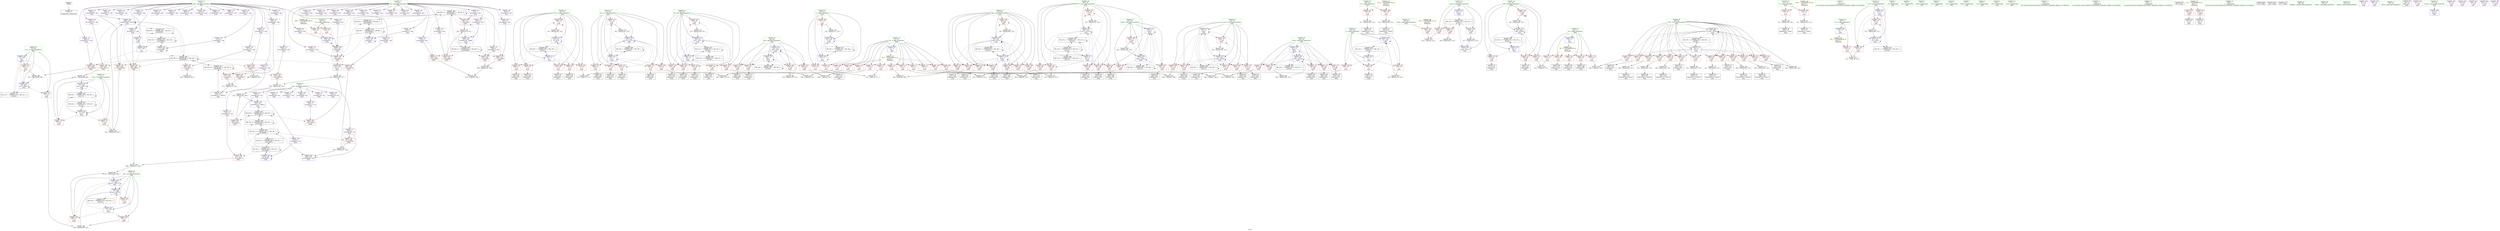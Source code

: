 digraph "SVFG" {
	label="SVFG";

	Node0x556445016d30 [shape=record,color=grey,label="{NodeID: 0\nNullPtr}"];
	Node0x556445016d30 -> Node0x55644501da60[style=solid];
	Node0x55644505df80 [shape=record,color=red,label="{NodeID: 277\n194\<--193\n\<--arrayidx48\nmain\n}"];
	Node0x55644505df80 -> Node0x556445068a30[style=solid];
	Node0x556445051db0 [shape=record,color=red,label="{NodeID: 194\n127\<--45\n\<--j\nmain\n}"];
	Node0x556445051db0 -> Node0x556445063420[style=solid];
	Node0x55644501ce60 [shape=record,color=purple,label="{NodeID: 111\n423\<--4\narrayidx183\<--dp\nmain\n}"];
	Node0x55644501e000 [shape=record,color=green,label="{NodeID: 28\n49\<--50\nu\<--u_field_insensitive\nmain\n}"];
	Node0x55644501e000 -> Node0x556445052020[style=solid];
	Node0x55644501e000 -> Node0x5564450520f0[style=solid];
	Node0x5564450861f0 [shape=record,color=black,label="{NodeID: 471\nMR_52V_2 = PHI(MR_52V_4, MR_52V_1, )\npts\{80 \}\n}"];
	Node0x5564450861f0 -> Node0x556445061480[style=dashed];
	Node0x556445058100 [shape=record,color=grey,label="{NodeID: 388\n509 = Binary(508, 129, )\n}"];
	Node0x55644505f670 [shape=record,color=blue,label="{NodeID: 305\n45\<--128\nj\<--inc\nmain\n}"];
	Node0x55644505f670 -> Node0x556445051c10[style=dashed];
	Node0x55644505f670 -> Node0x556445051ce0[style=dashed];
	Node0x55644505f670 -> Node0x556445051db0[style=dashed];
	Node0x55644505f670 -> Node0x55644505f4d0[style=dashed];
	Node0x55644505f670 -> Node0x55644505f670[style=dashed];
	Node0x55644505f670 -> Node0x556445081bf0[style=dashed];
	Node0x556445053470 [shape=record,color=red,label="{NodeID: 222\n262\<--61\n\<--i80\nmain\n}"];
	Node0x556445053470 -> Node0x5564450506f0[style=solid];
	Node0x556445054f30 [shape=record,color=purple,label="{NodeID: 139\n123\<--9\narrayidx11\<--dist\nmain\n}"];
	Node0x556445054f30 -> Node0x55644505f5a0[style=solid];
	Node0x55644504fb90 [shape=record,color=black,label="{NodeID: 56\n158\<--157\nidxprom26\<--sub25\nmain\n}"];
	Node0x556445068d30 [shape=record,color=grey,label="{NodeID: 416\n102 = cmp(100, 101, )\n}"];
	Node0x556445060d30 [shape=record,color=blue,label="{NodeID: 333\n73\<--12\nj159\<--\nmain\n}"];
	Node0x556445060d30 -> Node0x55644505d010[style=dashed];
	Node0x556445060d30 -> Node0x55644505d0e0[style=dashed];
	Node0x556445060d30 -> Node0x55644505d1b0[style=dashed];
	Node0x556445060d30 -> Node0x55644505d280[style=dashed];
	Node0x556445060d30 -> Node0x55644505d350[style=dashed];
	Node0x556445060d30 -> Node0x55644505d420[style=dashed];
	Node0x556445060d30 -> Node0x556445060d30[style=dashed];
	Node0x556445060d30 -> Node0x556445060fa0[style=dashed];
	Node0x556445060d30 -> Node0x5564450852f0[style=dashed];
	Node0x55644505c990 [shape=record,color=red,label="{NodeID: 250\n314\<--69\n\<--k117\nmain\n}"];
	Node0x55644505c990 -> Node0x5564450697b0[style=solid];
	Node0x5564450565f0 [shape=record,color=red,label="{NodeID: 167\n115\<--11\n\<--N\nmain\n}"];
	Node0x5564450565f0 -> Node0x556445068eb0[style=solid];
	Node0x556445051250 [shape=record,color=black,label="{NodeID: 84\n352\<--351\nidxprom140\<--\nmain\n}"];
	Node0x55644501b980 [shape=record,color=green,label="{NodeID: 1\n12\<--1\n\<--dummyObj\nCan only get source location for instruction, argument, global var or function.}"];
	Node0x55644505e050 [shape=record,color=red,label="{NodeID: 278\n201\<--200\n\<--arrayidx52\nmain\n}"];
	Node0x55644505e050 -> Node0x556445063720[style=solid];
	Node0x556445051e80 [shape=record,color=red,label="{NodeID: 195\n139\<--47\n\<--i15\nmain\n}"];
	Node0x556445051e80 -> Node0x556445069630[style=solid];
	Node0x55644501cf30 [shape=record,color=purple,label="{NodeID: 112\n426\<--4\narrayidx185\<--dp\nmain\n}"];
	Node0x55644501cf30 -> Node0x55644505ebb0[style=solid];
	Node0x55644501cf30 -> Node0x556445060ed0[style=solid];
	Node0x55644501e0d0 [shape=record,color=green,label="{NodeID: 29\n51\<--52\nv\<--v_field_insensitive\nmain\n}"];
	Node0x55644501e0d0 -> Node0x5564450521c0[style=solid];
	Node0x55644501e0d0 -> Node0x556445052290[style=solid];
	Node0x5564450866f0 [shape=record,color=black,label="{NodeID: 472\nMR_54V_2 = PHI(MR_54V_4, MR_54V_1, )\npts\{82 \}\n}"];
	Node0x5564450866f0 -> Node0x556445061550[style=dashed];
	Node0x556445058280 [shape=record,color=grey,label="{NodeID: 389\n506 = Binary(505, 504, )\n}"];
	Node0x556445058280 -> Node0x556445061890[style=solid];
	Node0x55644505f740 [shape=record,color=blue,label="{NodeID: 306\n43\<--134\ni\<--inc13\nmain\n}"];
	Node0x55644505f740 -> Node0x5564450577d0[style=dashed];
	Node0x55644505f740 -> Node0x5564450578a0[style=dashed];
	Node0x55644505f740 -> Node0x556445057970[style=dashed];
	Node0x55644505f740 -> Node0x55644505f740[style=dashed];
	Node0x55644505f740 -> Node0x5564450816f0[style=dashed];
	Node0x556445053540 [shape=record,color=red,label="{NodeID: 223\n270\<--61\n\<--i80\nmain\n}"];
	Node0x556445053540 -> Node0x556445050890[style=solid];
	Node0x556445055000 [shape=record,color=purple,label="{NodeID: 140\n149\<--9\narrayidx21\<--dist\nmain\n}"];
	Node0x55644504fc60 [shape=record,color=black,label="{NodeID: 57\n162\<--161\nidxprom29\<--sub28\nmain\n}"];
	Node0x556445068eb0 [shape=record,color=grey,label="{NodeID: 417\n116 = cmp(114, 115, )\n}"];
	Node0x556445060e00 [shape=record,color=blue,label="{NodeID: 334\n71\<--410\ntotc\<--add175\nmain\n}"];
	Node0x556445060e00 -> Node0x55644507d0f0[style=dashed];
	Node0x55644505ca60 [shape=record,color=red,label="{NodeID: 251\n319\<--69\n\<--k117\nmain\n}"];
	Node0x55644505ca60 -> Node0x5564450688b0[style=solid];
	Node0x5564450566c0 [shape=record,color=red,label="{NodeID: 168\n173\<--11\n\<--N\nmain\n}"];
	Node0x5564450566c0 -> Node0x55644506a230[style=solid];
	Node0x556445051320 [shape=record,color=black,label="{NodeID: 85\n358\<--357\nidxprom143\<--\nmain\n}"];
	Node0x55644504f440 [shape=record,color=green,label="{NodeID: 2\n18\<--1\n.str\<--dummyObj\nGlob }"];
	Node0x55644505e120 [shape=record,color=red,label="{NodeID: 279\n208\<--207\n\<--arrayidx56\nmain\n}"];
	Node0x55644505e120 -> Node0x556445063720[style=solid];
	Node0x556445051f50 [shape=record,color=red,label="{NodeID: 196\n166\<--47\n\<--i15\nmain\n}"];
	Node0x556445051f50 -> Node0x556445067fb0[style=solid];
	Node0x55644501d000 [shape=record,color=purple,label="{NodeID: 113\n473\<--4\narrayidx211\<--dp\nmain\n}"];
	Node0x55644501e1a0 [shape=record,color=green,label="{NodeID: 30\n53\<--54\nd\<--d_field_insensitive\nmain\n}"];
	Node0x55644501e1a0 -> Node0x556445052360[style=solid];
	Node0x55644501e1a0 -> Node0x556445052430[style=solid];
	Node0x556445086bf0 [shape=record,color=black,label="{NodeID: 473\nMR_56V_2 = PHI(MR_56V_6, MR_56V_1, )\npts\{50000 \}\n}"];
	Node0x556445086bf0 -> Node0x55644507b7f0[style=dashed];
	Node0x556445058400 [shape=record,color=grey,label="{NodeID: 390\n279 = Binary(278, 129, )\n}"];
	Node0x556445058400 -> Node0x556445060440[style=solid];
	Node0x55644505f810 [shape=record,color=blue,label="{NodeID: 307\n47\<--12\ni15\<--\nmain\n}"];
	Node0x55644505f810 -> Node0x556445051e80[style=dashed];
	Node0x55644505f810 -> Node0x556445051f50[style=dashed];
	Node0x55644505f810 -> Node0x55644505fa80[style=dashed];
	Node0x55644505f810 -> Node0x5564450820f0[style=dashed];
	Node0x556445053610 [shape=record,color=red,label="{NodeID: 224\n283\<--61\n\<--i80\nmain\n}"];
	Node0x556445053610 -> Node0x556445057e00[style=solid];
	Node0x5564450550d0 [shape=record,color=purple,label="{NodeID: 141\n153\<--9\narrayidx24\<--dist\nmain\n}"];
	Node0x5564450550d0 -> Node0x55644505f8e0[style=solid];
	Node0x55644504fd30 [shape=record,color=black,label="{NodeID: 58\n189\<--188\nidxprom45\<--\nmain\n}"];
	Node0x556445069030 [shape=record,color=grey,label="{NodeID: 418\n294 = cmp(292, 293, )\n}"];
	Node0x556445060ed0 [shape=record,color=blue,label="{NodeID: 335\n426\<--428\narrayidx185\<--div\nmain\n}"];
	Node0x556445060ed0 -> Node0x556445080cf0[style=dashed];
	Node0x55644505cb30 [shape=record,color=red,label="{NodeID: 252\n333\<--69\n\<--k117\nmain\n}"];
	Node0x55644505cb30 -> Node0x556445050e40[style=solid];
	Node0x556445056790 [shape=record,color=red,label="{NodeID: 169\n179\<--11\n\<--N\nmain\n}"];
	Node0x556445056790 -> Node0x55644506a3b0[style=solid];
	Node0x5564450513f0 [shape=record,color=black,label="{NodeID: 86\n361\<--360\nidxprom145\<--\nmain\n}"];
	Node0x55644504f4d0 [shape=record,color=green,label="{NodeID: 3\n20\<--1\n.str.1\<--dummyObj\nGlob }"];
	Node0x55644505e1f0 [shape=record,color=red,label="{NodeID: 280\n218\<--217\n\<--arrayidx61\nmain\n}"];
	Node0x55644505e1f0 -> Node0x5564450635a0[style=solid];
	Node0x556445052020 [shape=record,color=red,label="{NodeID: 197\n146\<--49\n\<--u\nmain\n}"];
	Node0x556445052020 -> Node0x556445058700[style=solid];
	Node0x55644501d0d0 [shape=record,color=purple,label="{NodeID: 114\n476\<--4\narrayidx213\<--dp\nmain\n}"];
	Node0x55644501d0d0 -> Node0x55644505ed50[style=solid];
	Node0x55644501e270 [shape=record,color=green,label="{NodeID: 31\n55\<--56\nk\<--k_field_insensitive\nmain\n}"];
	Node0x55644501e270 -> Node0x556445052500[style=solid];
	Node0x55644501e270 -> Node0x5564450525d0[style=solid];
	Node0x55644501e270 -> Node0x5564450526a0[style=solid];
	Node0x55644501e270 -> Node0x556445052770[style=solid];
	Node0x55644501e270 -> Node0x556445052840[style=solid];
	Node0x55644501e270 -> Node0x556445052910[style=solid];
	Node0x55644501e270 -> Node0x55644505fb50[style=solid];
	Node0x55644501e270 -> Node0x556445060030[style=solid];
	Node0x5564450870f0 [shape=record,color=black,label="{NodeID: 474\nMR_58V_2 = PHI(MR_58V_7, MR_58V_1, )\npts\{80000 \}\n}"];
	Node0x5564450870f0 -> Node0x55644507bcf0[style=dashed];
	Node0x556445058580 [shape=record,color=grey,label="{NodeID: 391\n501 = Binary(500, 129, )\n}"];
	Node0x556445058580 -> Node0x5564450617c0[style=solid];
	Node0x55644505f8e0 [shape=record,color=blue,label="{NodeID: 308\n153\<--145\narrayidx24\<--\nmain\n}"];
	Node0x55644505f8e0 -> Node0x55644505f9b0[style=dashed];
	Node0x5564450536e0 [shape=record,color=red,label="{NodeID: 225\n258\<--63\n\<--j84\nmain\n}"];
	Node0x5564450536e0 -> Node0x55644506a0b0[style=solid];
	Node0x5564450551a0 [shape=record,color=purple,label="{NodeID: 142\n159\<--9\narrayidx27\<--dist\nmain\n}"];
	Node0x55644504fe00 [shape=record,color=black,label="{NodeID: 59\n192\<--191\nidxprom47\<--\nmain\n}"];
	Node0x5564450691b0 [shape=record,color=grey,label="{NodeID: 419\n399 = cmp(398, 269, )\n}"];
	Node0x556445060fa0 [shape=record,color=blue,label="{NodeID: 336\n73\<--433\nj159\<--inc188\nmain\n}"];
	Node0x556445060fa0 -> Node0x55644505d010[style=dashed];
	Node0x556445060fa0 -> Node0x55644505d0e0[style=dashed];
	Node0x556445060fa0 -> Node0x55644505d1b0[style=dashed];
	Node0x556445060fa0 -> Node0x55644505d280[style=dashed];
	Node0x556445060fa0 -> Node0x55644505d350[style=dashed];
	Node0x556445060fa0 -> Node0x55644505d420[style=dashed];
	Node0x556445060fa0 -> Node0x556445060d30[style=dashed];
	Node0x556445060fa0 -> Node0x556445060fa0[style=dashed];
	Node0x556445060fa0 -> Node0x5564450852f0[style=dashed];
	Node0x55644505cc00 [shape=record,color=red,label="{NodeID: 253\n351\<--69\n\<--k117\nmain\n}"];
	Node0x55644505cc00 -> Node0x556445051250[style=solid];
	Node0x556445056860 [shape=record,color=red,label="{NodeID: 170\n185\<--11\n\<--N\nmain\n}"];
	Node0x556445056860 -> Node0x556445069930[style=solid];
	Node0x5564450514c0 [shape=record,color=black,label="{NodeID: 87\n366\<--365\nidxprom148\<--add147\nmain\n}"];
	Node0x5564450171d0 [shape=record,color=green,label="{NodeID: 4\n22\<--1\nstdin\<--dummyObj\nGlob }"];
	Node0x55644505e2c0 [shape=record,color=red,label="{NodeID: 281\n225\<--224\n\<--arrayidx65\nmain\n}"];
	Node0x55644505e2c0 -> Node0x5564450635a0[style=solid];
	Node0x5564450520f0 [shape=record,color=red,label="{NodeID: 198\n160\<--49\n\<--u\nmain\n}"];
	Node0x5564450520f0 -> Node0x556445058d00[style=solid];
	Node0x556445053c30 [shape=record,color=purple,label="{NodeID: 115\n272\<--6\narrayidx93\<--cdp\nmain\n}"];
	Node0x55644501e340 [shape=record,color=green,label="{NodeID: 32\n57\<--58\ni37\<--i37_field_insensitive\nmain\n}"];
	Node0x55644501e340 -> Node0x5564450529e0[style=solid];
	Node0x55644501e340 -> Node0x556445052ab0[style=solid];
	Node0x55644501e340 -> Node0x556445052b80[style=solid];
	Node0x55644501e340 -> Node0x556445052c50[style=solid];
	Node0x55644501e340 -> Node0x556445052d20[style=solid];
	Node0x55644501e340 -> Node0x556445052df0[style=solid];
	Node0x55644501e340 -> Node0x55644505fc20[style=solid];
	Node0x55644501e340 -> Node0x55644505ff60[style=solid];
	Node0x5564450875f0 [shape=record,color=black,label="{NodeID: 475\nMR_60V_2 = PHI(MR_60V_9, MR_60V_1, )\npts\{100000 \}\n}"];
	Node0x5564450875f0 -> Node0x55644507a8f0[style=dashed];
	Node0x556445058700 [shape=record,color=grey,label="{NodeID: 392\n147 = Binary(146, 129, )\n}"];
	Node0x556445058700 -> Node0x55644504f9f0[style=solid];
	Node0x55644505f9b0 [shape=record,color=blue,label="{NodeID: 309\n163\<--155\narrayidx30\<--\nmain\n}"];
	Node0x55644505f9b0 -> Node0x55644505e530[style=dashed];
	Node0x55644505f9b0 -> Node0x55644505f8e0[style=dashed];
	Node0x55644505f9b0 -> Node0x55644507f3f0[style=dashed];
	Node0x55644505f9b0 -> Node0x5564450875f0[style=dashed];
	Node0x5564450537b0 [shape=record,color=red,label="{NodeID: 226\n265\<--63\n\<--j84\nmain\n}"];
	Node0x5564450537b0 -> Node0x5564450507c0[style=solid];
	Node0x556445055270 [shape=record,color=purple,label="{NodeID: 143\n163\<--9\narrayidx30\<--dist\nmain\n}"];
	Node0x556445055270 -> Node0x55644505f9b0[style=solid];
	Node0x55644504fed0 [shape=record,color=black,label="{NodeID: 60\n196\<--195\nidxprom49\<--\nmain\n}"];
	Node0x556445069330 [shape=record,color=grey,label="{NodeID: 420\n254 = cmp(252, 253, )\n}"];
	Node0x556445061070 [shape=record,color=blue,label="{NodeID: 337\n75\<--12\nj190\<--\nmain\n}"];
	Node0x556445061070 -> Node0x55644505d4f0[style=dashed];
	Node0x556445061070 -> Node0x55644505d5c0[style=dashed];
	Node0x556445061070 -> Node0x55644505d690[style=dashed];
	Node0x556445061070 -> Node0x556445061070[style=dashed];
	Node0x556445061070 -> Node0x556445061210[style=dashed];
	Node0x556445061070 -> Node0x5564450857f0[style=dashed];
	Node0x55644505ccd0 [shape=record,color=red,label="{NodeID: 254\n368\<--69\n\<--k117\nmain\n}"];
	Node0x55644505ccd0 -> Node0x556445051590[style=solid];
	Node0x556445056930 [shape=record,color=red,label="{NodeID: 171\n259\<--11\n\<--N\nmain\n}"];
	Node0x556445056930 -> Node0x55644506a0b0[style=solid];
	Node0x556445051590 [shape=record,color=black,label="{NodeID: 88\n369\<--368\nidxprom150\<--\nmain\n}"];
	Node0x556445017260 [shape=record,color=green,label="{NodeID: 5\n23\<--1\n.str.2\<--dummyObj\nGlob }"];
	Node0x55644505e390 [shape=record,color=red,label="{NodeID: 282\n308\<--307\n\<--arrayidx113\nmain\n}"];
	Node0x55644505e390 -> Node0x5564450694b0[style=solid];
	Node0x5564450521c0 [shape=record,color=red,label="{NodeID: 199\n150\<--51\n\<--v\nmain\n}"];
	Node0x5564450521c0 -> Node0x5564450685b0[style=solid];
	Node0x556445053cc0 [shape=record,color=purple,label="{NodeID: 116\n275\<--6\narrayidx95\<--cdp\nmain\n}"];
	Node0x556445053cc0 -> Node0x556445060370[style=solid];
	Node0x55644501e410 [shape=record,color=green,label="{NodeID: 33\n59\<--60\nj41\<--j41_field_insensitive\nmain\n}"];
	Node0x55644501e410 -> Node0x556445052ec0[style=solid];
	Node0x55644501e410 -> Node0x556445052f90[style=solid];
	Node0x55644501e410 -> Node0x556445053060[style=solid];
	Node0x55644501e410 -> Node0x556445053130[style=solid];
	Node0x55644501e410 -> Node0x556445053200[style=solid];
	Node0x55644501e410 -> Node0x5564450532d0[style=solid];
	Node0x55644501e410 -> Node0x55644505fcf0[style=solid];
	Node0x55644501e410 -> Node0x55644505fe90[style=solid];
	Node0x556445058880 [shape=record,color=grey,label="{NodeID: 393\n428 = Binary(427, 419, )\n}"];
	Node0x556445058880 -> Node0x556445060ed0[style=solid];
	Node0x55644505fa80 [shape=record,color=blue,label="{NodeID: 310\n47\<--167\ni15\<--inc32\nmain\n}"];
	Node0x55644505fa80 -> Node0x556445051e80[style=dashed];
	Node0x55644505fa80 -> Node0x556445051f50[style=dashed];
	Node0x55644505fa80 -> Node0x55644505fa80[style=dashed];
	Node0x55644505fa80 -> Node0x5564450820f0[style=dashed];
	Node0x556445053880 [shape=record,color=red,label="{NodeID: 227\n273\<--63\n\<--j84\nmain\n}"];
	Node0x556445053880 -> Node0x556445050960[style=solid];
	Node0x556445055340 [shape=record,color=purple,label="{NodeID: 144\n190\<--9\narrayidx46\<--dist\nmain\n}"];
	Node0x55644504ffa0 [shape=record,color=black,label="{NodeID: 61\n199\<--198\nidxprom51\<--\nmain\n}"];
	Node0x5564450694b0 [shape=record,color=grey,label="{NodeID: 421\n309 = cmp(308, 269, )\n}"];
	Node0x556445061140 [shape=record,color=blue,label="{NodeID: 338\n449\<--451\narrayidx198\<--div199\nmain\n}"];
	Node0x556445061140 -> Node0x55644505ec80[style=dashed];
	Node0x556445061140 -> Node0x55644505ee20[style=dashed];
	Node0x556445061140 -> Node0x55644505eef0[style=dashed];
	Node0x556445061140 -> Node0x556445061140[style=dashed];
	Node0x556445061140 -> Node0x5564450870f0[style=dashed];
	Node0x556445061140 -> Node0x55644508a630[style=dashed];
	Node0x55644505cda0 [shape=record,color=red,label="{NodeID: 255\n375\<--69\n\<--k117\nmain\n}"];
	Node0x55644505cda0 -> Node0x556445059300[style=solid];
	Node0x556445056a00 [shape=record,color=red,label="{NodeID: 172\n299\<--11\n\<--N\nmain\n}"];
	Node0x556445056a00 -> Node0x556445069db0[style=solid];
	Node0x556445051660 [shape=record,color=black,label="{NodeID: 89\n393\<--392\nidxprom164\<--add163\nmain\n}"];
	Node0x5564450172f0 [shape=record,color=green,label="{NodeID: 6\n25\<--1\n.str.3\<--dummyObj\nGlob }"];
	Node0x55644507f3f0 [shape=record,color=black,label="{NodeID: 449\nMR_60V_10 = PHI(MR_60V_11, MR_60V_9, )\npts\{100000 \}\n}"];
	Node0x55644507f3f0 -> Node0x55644505df80[style=dashed];
	Node0x55644507f3f0 -> Node0x55644505e050[style=dashed];
	Node0x55644507f3f0 -> Node0x55644505e120[style=dashed];
	Node0x55644507f3f0 -> Node0x55644505e1f0[style=dashed];
	Node0x55644507f3f0 -> Node0x55644505e2c0[style=dashed];
	Node0x55644507f3f0 -> Node0x55644505e530[style=dashed];
	Node0x55644507f3f0 -> Node0x55644505fdc0[style=dashed];
	Node0x55644507f3f0 -> Node0x55644507f3f0[style=dashed];
	Node0x55644507f3f0 -> Node0x5564450875f0[style=dashed];
	Node0x55644507f3f0 -> Node0x55644508c900[style=dashed];
	Node0x55644505e460 [shape=record,color=red,label="{NodeID: 283\n329\<--328\n\<--arrayidx127\nmain\n}"];
	Node0x55644505e460 -> Node0x556445063ba0[style=solid];
	Node0x556445052290 [shape=record,color=red,label="{NodeID: 200\n156\<--51\n\<--v\nmain\n}"];
	Node0x556445052290 -> Node0x5564450682b0[style=solid];
	Node0x556445053d50 [shape=record,color=purple,label="{NodeID: 117\n287\<--6\n\<--cdp\nmain\n}"];
	Node0x556445053d50 -> Node0x5564450605e0[style=solid];
	Node0x55644501e4e0 [shape=record,color=green,label="{NodeID: 34\n61\<--62\ni80\<--i80_field_insensitive\nmain\n}"];
	Node0x55644501e4e0 -> Node0x5564450533a0[style=solid];
	Node0x55644501e4e0 -> Node0x556445053470[style=solid];
	Node0x55644501e4e0 -> Node0x556445053540[style=solid];
	Node0x55644501e4e0 -> Node0x556445053610[style=solid];
	Node0x55644501e4e0 -> Node0x556445060100[style=solid];
	Node0x55644501e4e0 -> Node0x556445060510[style=solid];
	Node0x556445058a00 [shape=record,color=grey,label="{NodeID: 394\n134 = Binary(133, 129, )\n}"];
	Node0x556445058a00 -> Node0x55644505f740[style=solid];
	Node0x55644505fb50 [shape=record,color=blue,label="{NodeID: 311\n55\<--12\nk\<--\nmain\n}"];
	Node0x55644505fb50 -> Node0x556445052500[style=dashed];
	Node0x55644505fb50 -> Node0x5564450525d0[style=dashed];
	Node0x55644505fb50 -> Node0x5564450526a0[style=dashed];
	Node0x55644505fb50 -> Node0x556445052770[style=dashed];
	Node0x55644505fb50 -> Node0x556445052840[style=dashed];
	Node0x55644505fb50 -> Node0x556445052910[style=dashed];
	Node0x55644505fb50 -> Node0x556445060030[style=dashed];
	Node0x55644505fb50 -> Node0x5564450825f0[style=dashed];
	Node0x556445053950 [shape=record,color=red,label="{NodeID: 228\n278\<--63\n\<--j84\nmain\n}"];
	Node0x556445053950 -> Node0x556445058400[style=solid];
	Node0x556445055410 [shape=record,color=purple,label="{NodeID: 145\n193\<--9\narrayidx48\<--dist\nmain\n}"];
	Node0x556445055410 -> Node0x55644505df80[style=solid];
	Node0x556445050070 [shape=record,color=black,label="{NodeID: 62\n203\<--202\nidxprom53\<--\nmain\n}"];
	Node0x556445069630 [shape=record,color=grey,label="{NodeID: 422\n141 = cmp(139, 140, )\n}"];
	Node0x556445061210 [shape=record,color=blue,label="{NodeID: 339\n75\<--455\nj190\<--inc201\nmain\n}"];
	Node0x556445061210 -> Node0x55644505d4f0[style=dashed];
	Node0x556445061210 -> Node0x55644505d5c0[style=dashed];
	Node0x556445061210 -> Node0x55644505d690[style=dashed];
	Node0x556445061210 -> Node0x556445061070[style=dashed];
	Node0x556445061210 -> Node0x556445061210[style=dashed];
	Node0x556445061210 -> Node0x5564450857f0[style=dashed];
	Node0x55644505ce70 [shape=record,color=red,label="{NodeID: 256\n409\<--71\n\<--totc\nmain\n}"];
	Node0x55644505ce70 -> Node0x5564450638a0[style=solid];
	Node0x556445056ad0 [shape=record,color=red,label="{NodeID: 173\n315\<--11\n\<--N\nmain\n}"];
	Node0x556445056ad0 -> Node0x5564450697b0[style=solid];
	Node0x556445051730 [shape=record,color=black,label="{NodeID: 90\n396\<--395\nidxprom166\<--\nmain\n}"];
	Node0x556445017380 [shape=record,color=green,label="{NodeID: 7\n27\<--1\nstdout\<--dummyObj\nGlob }"];
	Node0x55644505e530 [shape=record,color=red,label="{NodeID: 284\n336\<--335\n\<--arrayidx131\nmain\n}"];
	Node0x55644505e530 -> Node0x556445050f10[style=solid];
	Node0x556445052360 [shape=record,color=red,label="{NodeID: 201\n145\<--53\n\<--d\nmain\n}"];
	Node0x556445052360 -> Node0x55644505f8e0[style=solid];
	Node0x556445053e20 [shape=record,color=purple,label="{NodeID: 118\n304\<--6\narrayidx111\<--cdp\nmain\n}"];
	Node0x55644501e5b0 [shape=record,color=green,label="{NodeID: 35\n63\<--64\nj84\<--j84_field_insensitive\nmain\n}"];
	Node0x55644501e5b0 -> Node0x5564450536e0[style=solid];
	Node0x55644501e5b0 -> Node0x5564450537b0[style=solid];
	Node0x55644501e5b0 -> Node0x556445053880[style=solid];
	Node0x55644501e5b0 -> Node0x556445053950[style=solid];
	Node0x55644501e5b0 -> Node0x5564450601d0[style=solid];
	Node0x55644501e5b0 -> Node0x556445060440[style=solid];
	Node0x5564450884f0 [shape=record,color=black,label="{NodeID: 478\nMR_32V_3 = PHI(MR_32V_4, MR_32V_2, )\npts\{60 \}\n}"];
	Node0x5564450884f0 -> Node0x55644505fcf0[style=dashed];
	Node0x5564450884f0 -> Node0x556445082ff0[style=dashed];
	Node0x5564450884f0 -> Node0x5564450884f0[style=dashed];
	Node0x556445058b80 [shape=record,color=grey,label="{NodeID: 395\n460 = Binary(459, 129, )\n}"];
	Node0x556445058b80 -> Node0x5564450612e0[style=solid];
	Node0x55644505fc20 [shape=record,color=blue,label="{NodeID: 312\n57\<--12\ni37\<--\nmain\n}"];
	Node0x55644505fc20 -> Node0x5564450529e0[style=dashed];
	Node0x55644505fc20 -> Node0x556445052ab0[style=dashed];
	Node0x55644505fc20 -> Node0x556445052b80[style=dashed];
	Node0x55644505fc20 -> Node0x556445052c50[style=dashed];
	Node0x55644505fc20 -> Node0x556445052d20[style=dashed];
	Node0x55644505fc20 -> Node0x556445052df0[style=dashed];
	Node0x55644505fc20 -> Node0x55644505fc20[style=dashed];
	Node0x55644505fc20 -> Node0x55644505ff60[style=dashed];
	Node0x55644505fc20 -> Node0x556445082af0[style=dashed];
	Node0x556445053a20 [shape=record,color=red,label="{NodeID: 229\n292\<--65\n\<--i102\nmain\n}"];
	Node0x556445053a20 -> Node0x556445069030[style=solid];
	Node0x5564450554e0 [shape=record,color=purple,label="{NodeID: 146\n197\<--9\narrayidx50\<--dist\nmain\n}"];
	Node0x556445050140 [shape=record,color=black,label="{NodeID: 63\n206\<--205\nidxprom55\<--\nmain\n}"];
	Node0x5564450697b0 [shape=record,color=grey,label="{NodeID: 423\n316 = cmp(314, 315, )\n}"];
	Node0x5564450612e0 [shape=record,color=blue,label="{NodeID: 340\n65\<--460\ni102\<--inc204\nmain\n}"];
	Node0x5564450612e0 -> Node0x556445053a20[style=dashed];
	Node0x5564450612e0 -> Node0x556445053af0[style=dashed];
	Node0x5564450612e0 -> Node0x55644505ba60[style=dashed];
	Node0x5564450612e0 -> Node0x55644505baf0[style=dashed];
	Node0x5564450612e0 -> Node0x55644505bbc0[style=dashed];
	Node0x5564450612e0 -> Node0x55644505bc90[style=dashed];
	Node0x5564450612e0 -> Node0x55644505bd60[style=dashed];
	Node0x5564450612e0 -> Node0x55644505be30[style=dashed];
	Node0x5564450612e0 -> Node0x55644505bf00[style=dashed];
	Node0x5564450612e0 -> Node0x55644505bfd0[style=dashed];
	Node0x5564450612e0 -> Node0x55644505c0a0[style=dashed];
	Node0x5564450612e0 -> Node0x55644505c170[style=dashed];
	Node0x5564450612e0 -> Node0x55644505c240[style=dashed];
	Node0x5564450612e0 -> Node0x5564450612e0[style=dashed];
	Node0x5564450612e0 -> Node0x556445083ef0[style=dashed];
	Node0x55644505cf40 [shape=record,color=red,label="{NodeID: 257\n442\<--71\n\<--totc\nmain\n}"];
	Node0x55644505cf40 -> Node0x556445068730[style=solid];
	Node0x556445056ba0 [shape=record,color=red,label="{NodeID: 174\n388\<--11\n\<--N\nmain\n}"];
	Node0x556445056ba0 -> Node0x556445069c30[style=solid];
	Node0x556445051800 [shape=record,color=black,label="{NodeID: 91\n403\<--402\nidxprom171\<--add170\nmain\n}"];
	Node0x556445017e90 [shape=record,color=green,label="{NodeID: 8\n28\<--1\n.str.4\<--dummyObj\nGlob }"];
	Node0x55644505e600 [shape=record,color=red,label="{NodeID: 285\n345\<--344\n\<--arrayidx136\nmain\n}"];
	Node0x55644505e600 -> Node0x556445062ca0[style=solid];
	Node0x556445052430 [shape=record,color=red,label="{NodeID: 202\n155\<--53\n\<--d\nmain\n}"];
	Node0x556445052430 -> Node0x55644505f9b0[style=solid];
	Node0x556445053ef0 [shape=record,color=purple,label="{NodeID: 119\n307\<--6\narrayidx113\<--cdp\nmain\n}"];
	Node0x556445053ef0 -> Node0x55644505e390[style=solid];
	Node0x55644501e680 [shape=record,color=green,label="{NodeID: 36\n65\<--66\ni102\<--i102_field_insensitive\nmain\n}"];
	Node0x55644501e680 -> Node0x556445053a20[style=solid];
	Node0x55644501e680 -> Node0x556445053af0[style=solid];
	Node0x55644501e680 -> Node0x55644505ba60[style=solid];
	Node0x55644501e680 -> Node0x55644505baf0[style=solid];
	Node0x55644501e680 -> Node0x55644505bbc0[style=solid];
	Node0x55644501e680 -> Node0x55644505bc90[style=solid];
	Node0x55644501e680 -> Node0x55644505bd60[style=solid];
	Node0x55644501e680 -> Node0x55644505be30[style=solid];
	Node0x55644501e680 -> Node0x55644505bf00[style=solid];
	Node0x55644501e680 -> Node0x55644505bfd0[style=solid];
	Node0x55644501e680 -> Node0x55644505c0a0[style=solid];
	Node0x55644501e680 -> Node0x55644505c170[style=solid];
	Node0x55644501e680 -> Node0x55644505c240[style=solid];
	Node0x55644501e680 -> Node0x5564450606b0[style=solid];
	Node0x55644501e680 -> Node0x5564450612e0[style=solid];
	Node0x556445058d00 [shape=record,color=grey,label="{NodeID: 396\n161 = Binary(160, 129, )\n}"];
	Node0x556445058d00 -> Node0x55644504fc60[style=solid];
	Node0x55644505fcf0 [shape=record,color=blue,label="{NodeID: 313\n59\<--12\nj41\<--\nmain\n}"];
	Node0x55644505fcf0 -> Node0x556445052ec0[style=dashed];
	Node0x55644505fcf0 -> Node0x556445052f90[style=dashed];
	Node0x55644505fcf0 -> Node0x556445053060[style=dashed];
	Node0x55644505fcf0 -> Node0x556445053130[style=dashed];
	Node0x55644505fcf0 -> Node0x556445053200[style=dashed];
	Node0x55644505fcf0 -> Node0x5564450532d0[style=dashed];
	Node0x55644505fcf0 -> Node0x55644505fcf0[style=dashed];
	Node0x55644505fcf0 -> Node0x55644505fe90[style=dashed];
	Node0x55644505fcf0 -> Node0x5564450884f0[style=dashed];
	Node0x556445053af0 [shape=record,color=red,label="{NodeID: 230\n302\<--65\n\<--i102\nmain\n}"];
	Node0x556445053af0 -> Node0x556445050a30[style=solid];
	Node0x5564450555b0 [shape=record,color=purple,label="{NodeID: 147\n200\<--9\narrayidx52\<--dist\nmain\n}"];
	Node0x5564450555b0 -> Node0x55644505e050[style=solid];
	Node0x556445050210 [shape=record,color=black,label="{NodeID: 64\n213\<--212\nidxprom58\<--\nmain\n}"];
	Node0x556445069930 [shape=record,color=grey,label="{NodeID: 424\n186 = cmp(184, 185, )\n}"];
	Node0x5564450613b0 [shape=record,color=blue,label="{NodeID: 341\n77\<--269\nans\<--\nmain\n}"];
	Node0x5564450613b0 -> Node0x55644505d760[style=dashed];
	Node0x5564450613b0 -> Node0x55644505d830[style=dashed];
	Node0x5564450613b0 -> Node0x556445061620[style=dashed];
	Node0x5564450613b0 -> Node0x556445061890[style=dashed];
	Node0x55644505d010 [shape=record,color=red,label="{NodeID: 258\n387\<--73\n\<--j159\nmain\n}"];
	Node0x55644505d010 -> Node0x556445069c30[style=solid];
	Node0x556445056c70 [shape=record,color=red,label="{NodeID: 175\n439\<--11\n\<--N\nmain\n}"];
	Node0x556445056c70 -> Node0x556445069f30[style=solid];
	Node0x5564450518d0 [shape=record,color=black,label="{NodeID: 92\n406\<--405\nidxprom173\<--\nmain\n}"];
	Node0x556445017f20 [shape=record,color=green,label="{NodeID: 9\n30\<--1\n.str.5\<--dummyObj\nGlob }"];
	Node0x55644505e6d0 [shape=record,color=red,label="{NodeID: 286\n354\<--353\n\<--arrayidx141\nmain\n}"];
	Node0x55644505e6d0 -> Node0x556445068430[style=solid];
	Node0x556445052500 [shape=record,color=red,label="{NodeID: 203\n172\<--55\n\<--k\nmain\n}"];
	Node0x556445052500 -> Node0x55644506a230[style=solid];
	Node0x556445053fc0 [shape=record,color=purple,label="{NodeID: 120\n341\<--6\narrayidx134\<--cdp\nmain\n}"];
	Node0x55644501c130 [shape=record,color=green,label="{NodeID: 37\n67\<--68\nj106\<--j106_field_insensitive\nmain\n}"];
	Node0x55644501c130 -> Node0x55644505c310[style=solid];
	Node0x55644501c130 -> Node0x55644505c3e0[style=solid];
	Node0x55644501c130 -> Node0x55644505c4b0[style=solid];
	Node0x55644501c130 -> Node0x55644505c580[style=solid];
	Node0x55644501c130 -> Node0x55644505c650[style=solid];
	Node0x55644501c130 -> Node0x55644505c720[style=solid];
	Node0x55644501c130 -> Node0x55644505c7f0[style=solid];
	Node0x55644501c130 -> Node0x55644505c8c0[style=solid];
	Node0x55644501c130 -> Node0x556445060780[style=solid];
	Node0x55644501c130 -> Node0x556445060b90[style=solid];
	Node0x556445058e80 [shape=record,color=grey,label="{NodeID: 397\n365 = Binary(364, 129, )\n}"];
	Node0x556445058e80 -> Node0x5564450514c0[style=solid];
	Node0x55644505fdc0 [shape=record,color=blue,label="{NodeID: 314\n232\<--226\narrayidx70\<--add66\nmain\n}"];
	Node0x55644505fdc0 -> Node0x55644508c900[style=dashed];
	Node0x55644505ba60 [shape=record,color=red,label="{NodeID: 231\n323\<--65\n\<--i102\nmain\n}"];
	Node0x55644505ba60 -> Node0x556445050bd0[style=solid];
	Node0x556445055680 [shape=record,color=purple,label="{NodeID: 148\n204\<--9\narrayidx54\<--dist\nmain\n}"];
	Node0x5564450502e0 [shape=record,color=black,label="{NodeID: 65\n216\<--215\nidxprom60\<--\nmain\n}"];
	Node0x556445092920 [shape=record,color=yellow,style=double,label="{NodeID: 508\n12V_1 = ENCHI(MR_12V_0)\npts\{40 \}\nFun[main]}"];
	Node0x556445092920 -> Node0x556445057490[style=dashed];
	Node0x556445069ab0 [shape=record,color=grey,label="{NodeID: 425\n469 = cmp(467, 468, )\n}"];
	Node0x556445061480 [shape=record,color=blue,label="{NodeID: 342\n79\<--269\nctr\<--\nmain\n}"];
	Node0x556445061480 -> Node0x55644505d9d0[style=dashed];
	Node0x556445061480 -> Node0x55644505daa0[style=dashed];
	Node0x556445061480 -> Node0x5564450616f0[style=dashed];
	Node0x556445061480 -> Node0x5564450861f0[style=dashed];
	Node0x55644505d0e0 [shape=record,color=red,label="{NodeID: 259\n395\<--73\n\<--j159\nmain\n}"];
	Node0x55644505d0e0 -> Node0x556445051730[style=solid];
	Node0x556445056d40 [shape=record,color=red,label="{NodeID: 176\n468\<--11\n\<--N\nmain\n}"];
	Node0x556445056d40 -> Node0x556445069ab0[style=solid];
	Node0x5564450519a0 [shape=record,color=black,label="{NodeID: 93\n414\<--413\nidxprom177\<--add176\nmain\n}"];
	Node0x556445017fb0 [shape=record,color=green,label="{NodeID: 10\n32\<--1\n.str.6\<--dummyObj\nGlob }"];
	Node0x55644505e7a0 [shape=record,color=red,label="{NodeID: 287\n363\<--362\n\<--arrayidx146\nmain\n}"];
	Node0x55644505e7a0 -> Node0x556445059180[style=solid];
	Node0x5564450525d0 [shape=record,color=red,label="{NodeID: 204\n198\<--55\n\<--k\nmain\n}"];
	Node0x5564450525d0 -> Node0x55644504ffa0[style=solid];
	Node0x556445054090 [shape=record,color=purple,label="{NodeID: 121\n344\<--6\narrayidx136\<--cdp\nmain\n}"];
	Node0x556445054090 -> Node0x55644505e600[style=solid];
	Node0x55644501c1c0 [shape=record,color=green,label="{NodeID: 38\n69\<--70\nk117\<--k117_field_insensitive\nmain\n}"];
	Node0x55644501c1c0 -> Node0x55644505c990[style=solid];
	Node0x55644501c1c0 -> Node0x55644505ca60[style=solid];
	Node0x55644501c1c0 -> Node0x55644505cb30[style=solid];
	Node0x55644501c1c0 -> Node0x55644505cc00[style=solid];
	Node0x55644501c1c0 -> Node0x55644505ccd0[style=solid];
	Node0x55644501c1c0 -> Node0x55644505cda0[style=solid];
	Node0x55644501c1c0 -> Node0x556445060850[style=solid];
	Node0x55644501c1c0 -> Node0x556445060ac0[style=solid];
	Node0x556445059000 [shape=record,color=grey,label="{NodeID: 398\n497 = Binary(496, 495, )\n}"];
	Node0x556445059000 -> Node0x5564450616f0[style=solid];
	Node0x55644505fe90 [shape=record,color=blue,label="{NodeID: 315\n59\<--237\nj41\<--inc72\nmain\n}"];
	Node0x55644505fe90 -> Node0x556445052ec0[style=dashed];
	Node0x55644505fe90 -> Node0x556445052f90[style=dashed];
	Node0x55644505fe90 -> Node0x556445053060[style=dashed];
	Node0x55644505fe90 -> Node0x556445053130[style=dashed];
	Node0x55644505fe90 -> Node0x556445053200[style=dashed];
	Node0x55644505fe90 -> Node0x5564450532d0[style=dashed];
	Node0x55644505fe90 -> Node0x55644505fcf0[style=dashed];
	Node0x55644505fe90 -> Node0x55644505fe90[style=dashed];
	Node0x55644505fe90 -> Node0x5564450884f0[style=dashed];
	Node0x55644505baf0 [shape=record,color=red,label="{NodeID: 232\n339\<--65\n\<--i102\nmain\n}"];
	Node0x55644505baf0 -> Node0x556445050fe0[style=solid];
	Node0x556445055750 [shape=record,color=purple,label="{NodeID: 149\n207\<--9\narrayidx56\<--dist\nmain\n}"];
	Node0x556445055750 -> Node0x55644505e120[style=solid];
	Node0x5564450503b0 [shape=record,color=black,label="{NodeID: 66\n220\<--219\nidxprom62\<--\nmain\n}"];
	Node0x556445069c30 [shape=record,color=grey,label="{NodeID: 426\n389 = cmp(387, 388, )\n}"];
	Node0x556445061550 [shape=record,color=blue,label="{NodeID: 343\n81\<--12\ni206\<--\nmain\n}"];
	Node0x556445061550 -> Node0x55644505db70[style=dashed];
	Node0x556445061550 -> Node0x55644505dc40[style=dashed];
	Node0x556445061550 -> Node0x55644505dd10[style=dashed];
	Node0x556445061550 -> Node0x55644505dde0[style=dashed];
	Node0x556445061550 -> Node0x55644505deb0[style=dashed];
	Node0x556445061550 -> Node0x5564450617c0[style=dashed];
	Node0x556445061550 -> Node0x5564450866f0[style=dashed];
	Node0x55644505d1b0 [shape=record,color=red,label="{NodeID: 260\n405\<--73\n\<--j159\nmain\n}"];
	Node0x55644505d1b0 -> Node0x5564450518d0[style=solid];
	Node0x556445056e10 [shape=record,color=red,label="{NodeID: 177\n140\<--14\n\<--E\nmain\n}"];
	Node0x556445056e10 -> Node0x556445069630[style=solid];
	Node0x556445051a70 [shape=record,color=black,label="{NodeID: 94\n417\<--416\nidxprom179\<--\nmain\n}"];
	Node0x556445018080 [shape=record,color=green,label="{NodeID: 11\n125\<--1\n\<--dummyObj\nCan only get source location for instruction, argument, global var or function.}"];
	Node0x556445080cf0 [shape=record,color=black,label="{NodeID: 454\nMR_56V_12 = PHI(MR_56V_14, MR_56V_7, )\npts\{50000 \}\n}"];
	Node0x556445080cf0 -> Node0x55644505ebb0[style=dashed];
	Node0x556445080cf0 -> Node0x55644505ed50[style=dashed];
	Node0x556445080cf0 -> Node0x556445060ed0[style=dashed];
	Node0x556445080cf0 -> Node0x55644507c6f0[style=dashed];
	Node0x556445080cf0 -> Node0x556445080cf0[style=dashed];
	Node0x556445080cf0 -> Node0x556445086bf0[style=dashed];
	Node0x556445080cf0 -> Node0x55644508b000[style=dashed];
	Node0x55644505e870 [shape=record,color=red,label="{NodeID: 288\n371\<--370\n\<--arrayidx151\nmain\n}"];
	Node0x55644505e870 -> Node0x556445059180[style=solid];
	Node0x5564450526a0 [shape=record,color=red,label="{NodeID: 205\n202\<--55\n\<--k\nmain\n}"];
	Node0x5564450526a0 -> Node0x556445050070[style=solid];
	Node0x556445054160 [shape=record,color=purple,label="{NodeID: 122\n359\<--6\narrayidx144\<--cdp\nmain\n}"];
	Node0x55644501c290 [shape=record,color=green,label="{NodeID: 39\n71\<--72\ntotc\<--totc_field_insensitive\nmain\n}"];
	Node0x55644501c290 -> Node0x55644505ce70[style=solid];
	Node0x55644501c290 -> Node0x55644505cf40[style=solid];
	Node0x55644501c290 -> Node0x556445060c60[style=solid];
	Node0x55644501c290 -> Node0x556445060e00[style=solid];
	Node0x556445059180 [shape=record,color=grey,label="{NodeID: 399\n372 = Binary(371, 363, )\n}"];
	Node0x556445059180 -> Node0x5564450609f0[style=solid];
	Node0x55644505ff60 [shape=record,color=blue,label="{NodeID: 316\n57\<--242\ni37\<--inc75\nmain\n}"];
	Node0x55644505ff60 -> Node0x5564450529e0[style=dashed];
	Node0x55644505ff60 -> Node0x556445052ab0[style=dashed];
	Node0x55644505ff60 -> Node0x556445052b80[style=dashed];
	Node0x55644505ff60 -> Node0x556445052c50[style=dashed];
	Node0x55644505ff60 -> Node0x556445052d20[style=dashed];
	Node0x55644505ff60 -> Node0x556445052df0[style=dashed];
	Node0x55644505ff60 -> Node0x55644505fc20[style=dashed];
	Node0x55644505ff60 -> Node0x55644505ff60[style=dashed];
	Node0x55644505ff60 -> Node0x556445082af0[style=dashed];
	Node0x55644505bbc0 [shape=record,color=red,label="{NodeID: 233\n347\<--65\n\<--i102\nmain\n}"];
	Node0x55644505bbc0 -> Node0x556445062e20[style=solid];
	Node0x556445055820 [shape=record,color=purple,label="{NodeID: 150\n214\<--9\narrayidx59\<--dist\nmain\n}"];
	Node0x556445050480 [shape=record,color=black,label="{NodeID: 67\n223\<--222\nidxprom64\<--\nmain\n}"];
	Node0x556445069db0 [shape=record,color=grey,label="{NodeID: 427\n300 = cmp(298, 299, )\n}"];
	Node0x556445061620 [shape=record,color=blue,label="{NodeID: 344\n77\<--487\nans\<--add219\nmain\n}"];
	Node0x556445061620 -> Node0x55644505d760[style=dashed];
	Node0x556445061620 -> Node0x55644505d830[style=dashed];
	Node0x556445061620 -> Node0x556445061620[style=dashed];
	Node0x556445061620 -> Node0x556445061890[style=dashed];
	Node0x55644505d280 [shape=record,color=red,label="{NodeID: 261\n416\<--73\n\<--j159\nmain\n}"];
	Node0x55644505d280 -> Node0x556445051a70[style=solid];
	Node0x556445056ee0 [shape=record,color=red,label="{NodeID: 178\n253\<--16\n\<--P\nmain\n}"];
	Node0x556445056ee0 -> Node0x556445069330[style=solid];
	Node0x556445051b40 [shape=record,color=black,label="{NodeID: 95\n422\<--421\nidxprom182\<--add181\nmain\n}"];
	Node0x55644501bad0 [shape=record,color=green,label="{NodeID: 12\n129\<--1\n\<--dummyObj\nCan only get source location for instruction, argument, global var or function.}"];
	Node0x5564450811f0 [shape=record,color=black,label="{NodeID: 455\nMR_14V_3 = PHI(MR_14V_4, MR_14V_2, )\npts\{42 \}\n}"];
	Node0x5564450811f0 -> Node0x556445057560[style=dashed];
	Node0x5564450811f0 -> Node0x556445057630[style=dashed];
	Node0x5564450811f0 -> Node0x556445057700[style=dashed];
	Node0x5564450811f0 -> Node0x556445061960[style=dashed];
	Node0x55644505e940 [shape=record,color=red,label="{NodeID: 289\n398\<--397\n\<--arrayidx167\nmain\n}"];
	Node0x55644505e940 -> Node0x5564450691b0[style=solid];
	Node0x556445052770 [shape=record,color=red,label="{NodeID: 206\n215\<--55\n\<--k\nmain\n}"];
	Node0x556445052770 -> Node0x5564450502e0[style=solid];
	Node0x556445054230 [shape=record,color=purple,label="{NodeID: 123\n362\<--6\narrayidx146\<--cdp\nmain\n}"];
	Node0x556445054230 -> Node0x55644505e7a0[style=solid];
	Node0x55644501c360 [shape=record,color=green,label="{NodeID: 40\n73\<--74\nj159\<--j159_field_insensitive\nmain\n}"];
	Node0x55644501c360 -> Node0x55644505d010[style=solid];
	Node0x55644501c360 -> Node0x55644505d0e0[style=solid];
	Node0x55644501c360 -> Node0x55644505d1b0[style=solid];
	Node0x55644501c360 -> Node0x55644505d280[style=solid];
	Node0x55644501c360 -> Node0x55644505d350[style=solid];
	Node0x55644501c360 -> Node0x55644505d420[style=solid];
	Node0x55644501c360 -> Node0x556445060d30[style=solid];
	Node0x55644501c360 -> Node0x556445060fa0[style=solid];
	Node0x55644508a630 [shape=record,color=black,label="{NodeID: 483\nMR_58V_8 = PHI(MR_58V_9, MR_58V_7, )\npts\{80000 \}\n}"];
	Node0x55644508a630 -> Node0x55644505e390[style=dashed];
	Node0x55644508a630 -> Node0x55644505e940[style=dashed];
	Node0x55644508a630 -> Node0x55644505ea10[style=dashed];
	Node0x55644508a630 -> Node0x55644505eae0[style=dashed];
	Node0x55644508a630 -> Node0x55644505ec80[style=dashed];
	Node0x55644508a630 -> Node0x55644505ee20[style=dashed];
	Node0x55644508a630 -> Node0x55644505eef0[style=dashed];
	Node0x55644508a630 -> Node0x556445061140[style=dashed];
	Node0x55644508a630 -> Node0x55644507cbf0[style=dashed];
	Node0x55644508a630 -> Node0x5564450870f0[style=dashed];
	Node0x55644508a630 -> Node0x55644508a630[style=dashed];
	Node0x556445059300 [shape=record,color=grey,label="{NodeID: 400\n376 = Binary(375, 129, )\n}"];
	Node0x556445059300 -> Node0x556445060ac0[style=solid];
	Node0x556445060030 [shape=record,color=blue,label="{NodeID: 317\n55\<--247\nk\<--inc78\nmain\n}"];
	Node0x556445060030 -> Node0x556445052500[style=dashed];
	Node0x556445060030 -> Node0x5564450525d0[style=dashed];
	Node0x556445060030 -> Node0x5564450526a0[style=dashed];
	Node0x556445060030 -> Node0x556445052770[style=dashed];
	Node0x556445060030 -> Node0x556445052840[style=dashed];
	Node0x556445060030 -> Node0x556445052910[style=dashed];
	Node0x556445060030 -> Node0x556445060030[style=dashed];
	Node0x556445060030 -> Node0x5564450825f0[style=dashed];
	Node0x55644505bc90 [shape=record,color=red,label="{NodeID: 234\n357\<--65\n\<--i102\nmain\n}"];
	Node0x55644505bc90 -> Node0x556445051320[style=solid];
	Node0x5564450558f0 [shape=record,color=purple,label="{NodeID: 151\n217\<--9\narrayidx61\<--dist\nmain\n}"];
	Node0x5564450558f0 -> Node0x55644505e1f0[style=solid];
	Node0x556445050550 [shape=record,color=black,label="{NodeID: 68\n228\<--227\nidxprom67\<--\nmain\n}"];
	Node0x556445069f30 [shape=record,color=grey,label="{NodeID: 428\n440 = cmp(438, 439, )\n}"];
	Node0x5564450616f0 [shape=record,color=blue,label="{NodeID: 345\n79\<--497\nctr\<--add224\nmain\n}"];
	Node0x5564450616f0 -> Node0x55644505d9d0[style=dashed];
	Node0x5564450616f0 -> Node0x55644505daa0[style=dashed];
	Node0x5564450616f0 -> Node0x5564450616f0[style=dashed];
	Node0x5564450616f0 -> Node0x5564450861f0[style=dashed];
	Node0x55644505d350 [shape=record,color=red,label="{NodeID: 262\n424\<--73\n\<--j159\nmain\n}"];
	Node0x55644505d350 -> Node0x55644501d250[style=solid];
	Node0x556445056fb0 [shape=record,color=red,label="{NodeID: 179\n293\<--16\n\<--P\nmain\n}"];
	Node0x556445056fb0 -> Node0x556445069030[style=solid];
	Node0x55644501d250 [shape=record,color=black,label="{NodeID: 96\n425\<--424\nidxprom184\<--\nmain\n}"];
	Node0x55644501bba0 [shape=record,color=green,label="{NodeID: 13\n269\<--1\n\<--dummyObj\nCan only get source location for instruction, argument, global var or function.}"];
	Node0x5564450816f0 [shape=record,color=black,label="{NodeID: 456\nMR_16V_2 = PHI(MR_16V_4, MR_16V_1, )\npts\{44 \}\n}"];
	Node0x5564450816f0 -> Node0x55644505f400[style=dashed];
	Node0x556445062ca0 [shape=record,color=grey,label="{NodeID: 373\n346 = Binary(338, 345, )\n}"];
	Node0x556445062ca0 -> Node0x556445068430[style=solid];
	Node0x55644505ea10 [shape=record,color=red,label="{NodeID: 290\n408\<--407\n\<--arrayidx174\nmain\n}"];
	Node0x55644505ea10 -> Node0x5564450638a0[style=solid];
	Node0x556445052840 [shape=record,color=red,label="{NodeID: 207\n219\<--55\n\<--k\nmain\n}"];
	Node0x556445052840 -> Node0x5564450503b0[style=solid];
	Node0x556445054300 [shape=record,color=purple,label="{NodeID: 124\n367\<--6\narrayidx149\<--cdp\nmain\n}"];
	Node0x55644501c430 [shape=record,color=green,label="{NodeID: 41\n75\<--76\nj190\<--j190_field_insensitive\nmain\n}"];
	Node0x55644501c430 -> Node0x55644505d4f0[style=solid];
	Node0x55644501c430 -> Node0x55644505d5c0[style=solid];
	Node0x55644501c430 -> Node0x55644505d690[style=solid];
	Node0x55644501c430 -> Node0x556445061070[style=solid];
	Node0x55644501c430 -> Node0x556445061210[style=solid];
	Node0x5564450afec0 [shape=record,color=black,label="{NodeID: 567\n95 = PHI()\n}"];
	Node0x55644508ab00 [shape=record,color=black,label="{NodeID: 484\nMR_42V_5 = PHI(MR_42V_7, MR_42V_4, )\npts\{70 \}\n}"];
	Node0x55644508ab00 -> Node0x556445060850[style=dashed];
	Node0x55644508ab00 -> Node0x55644508ab00[style=dashed];
	Node0x55644508ab00 -> Node0x55644508e200[style=dashed];
	Node0x556445059480 [shape=record,color=grey,label="{NodeID: 401\n381 = Binary(380, 129, )\n}"];
	Node0x556445059480 -> Node0x556445060b90[style=solid];
	Node0x556445060100 [shape=record,color=blue,label="{NodeID: 318\n61\<--12\ni80\<--\nmain\n}"];
	Node0x556445060100 -> Node0x5564450533a0[style=dashed];
	Node0x556445060100 -> Node0x556445053470[style=dashed];
	Node0x556445060100 -> Node0x556445053540[style=dashed];
	Node0x556445060100 -> Node0x556445053610[style=dashed];
	Node0x556445060100 -> Node0x556445060510[style=dashed];
	Node0x556445060100 -> Node0x5564450834f0[style=dashed];
	Node0x55644505bd60 [shape=record,color=red,label="{NodeID: 235\n364\<--65\n\<--i102\nmain\n}"];
	Node0x55644505bd60 -> Node0x556445058e80[style=solid];
	Node0x5564450559c0 [shape=record,color=purple,label="{NodeID: 152\n221\<--9\narrayidx63\<--dist\nmain\n}"];
	Node0x556445050620 [shape=record,color=black,label="{NodeID: 69\n231\<--230\nidxprom69\<--\nmain\n}"];
	Node0x556445092ca0 [shape=record,color=yellow,style=double,label="{NodeID: 512\n2V_1 = ENCHI(MR_2V_0)\npts\{1 \}\nFun[main]}"];
	Node0x556445092ca0 -> Node0x5564450572f0[style=dashed];
	Node0x556445092ca0 -> Node0x5564450573c0[style=dashed];
	Node0x55644506a0b0 [shape=record,color=grey,label="{NodeID: 429\n260 = cmp(258, 259, )\n}"];
	Node0x5564450617c0 [shape=record,color=blue,label="{NodeID: 346\n81\<--501\ni206\<--inc226\nmain\n}"];
	Node0x5564450617c0 -> Node0x55644505db70[style=dashed];
	Node0x5564450617c0 -> Node0x55644505dc40[style=dashed];
	Node0x5564450617c0 -> Node0x55644505dd10[style=dashed];
	Node0x5564450617c0 -> Node0x55644505dde0[style=dashed];
	Node0x5564450617c0 -> Node0x55644505deb0[style=dashed];
	Node0x5564450617c0 -> Node0x5564450617c0[style=dashed];
	Node0x5564450617c0 -> Node0x5564450866f0[style=dashed];
	Node0x55644505d420 [shape=record,color=red,label="{NodeID: 263\n432\<--73\n\<--j159\nmain\n}"];
	Node0x55644505d420 -> Node0x556445067e30[style=solid];
	Node0x556445057080 [shape=record,color=red,label="{NodeID: 180\n471\<--16\n\<--P\nmain\n}"];
	Node0x556445057080 -> Node0x55644501d4c0[style=solid];
	Node0x55644501d320 [shape=record,color=black,label="{NodeID: 97\n445\<--444\nidxprom195\<--add194\nmain\n}"];
	Node0x55644501bc70 [shape=record,color=green,label="{NodeID: 14\n289\<--1\n\<--dummyObj\nCan only get source location for instruction, argument, global var or function.}"];
	Node0x556445081bf0 [shape=record,color=black,label="{NodeID: 457\nMR_18V_2 = PHI(MR_18V_3, MR_18V_1, )\npts\{46 \}\n}"];
	Node0x556445081bf0 -> Node0x55644505f4d0[style=dashed];
	Node0x556445081bf0 -> Node0x556445081bf0[style=dashed];
	Node0x556445062e20 [shape=record,color=grey,label="{NodeID: 374\n348 = Binary(347, 129, )\n}"];
	Node0x556445062e20 -> Node0x556445051180[style=solid];
	Node0x55644505eae0 [shape=record,color=red,label="{NodeID: 291\n419\<--418\n\<--arrayidx180\nmain\n}"];
	Node0x55644505eae0 -> Node0x556445058880[style=solid];
	Node0x556445052910 [shape=record,color=red,label="{NodeID: 208\n246\<--55\n\<--k\nmain\n}"];
	Node0x556445052910 -> Node0x556445067cb0[style=solid];
	Node0x5564450543d0 [shape=record,color=purple,label="{NodeID: 125\n370\<--6\narrayidx151\<--cdp\nmain\n}"];
	Node0x5564450543d0 -> Node0x55644505e870[style=solid];
	Node0x5564450543d0 -> Node0x5564450609f0[style=solid];
	Node0x55644501c500 [shape=record,color=green,label="{NodeID: 42\n77\<--78\nans\<--ans_field_insensitive\nmain\n}"];
	Node0x55644501c500 -> Node0x55644505d760[style=solid];
	Node0x55644501c500 -> Node0x55644505d830[style=solid];
	Node0x55644501c500 -> Node0x55644505d900[style=solid];
	Node0x55644501c500 -> Node0x5564450613b0[style=solid];
	Node0x55644501c500 -> Node0x556445061620[style=solid];
	Node0x55644501c500 -> Node0x556445061890[style=solid];
	Node0x5564450affc0 [shape=record,color=black,label="{NodeID: 568\n105 = PHI()\n}"];
	Node0x55644508b000 [shape=record,color=black,label="{NodeID: 485\nMR_56V_8 = PHI(MR_56V_9, MR_56V_7, )\npts\{50000 \}\n}"];
	Node0x55644508b000 -> Node0x55644507c6f0[style=dashed];
	Node0x55644508b000 -> Node0x556445080cf0[style=dashed];
	Node0x55644508b000 -> Node0x55644508b000[style=dashed];
	Node0x556445059600 [shape=record,color=grey,label="{NodeID: 402\n487 = Binary(486, 485, )\n}"];
	Node0x556445059600 -> Node0x556445061620[style=solid];
	Node0x5564450601d0 [shape=record,color=blue,label="{NodeID: 319\n63\<--12\nj84\<--\nmain\n}"];
	Node0x5564450601d0 -> Node0x5564450536e0[style=dashed];
	Node0x5564450601d0 -> Node0x5564450537b0[style=dashed];
	Node0x5564450601d0 -> Node0x556445053880[style=dashed];
	Node0x5564450601d0 -> Node0x556445053950[style=dashed];
	Node0x5564450601d0 -> Node0x5564450601d0[style=dashed];
	Node0x5564450601d0 -> Node0x556445060440[style=dashed];
	Node0x5564450601d0 -> Node0x5564450839f0[style=dashed];
	Node0x55644505be30 [shape=record,color=red,label="{NodeID: 236\n391\<--65\n\<--i102\nmain\n}"];
	Node0x55644505be30 -> Node0x556445057c80[style=solid];
	Node0x556445055a90 [shape=record,color=purple,label="{NodeID: 153\n224\<--9\narrayidx65\<--dist\nmain\n}"];
	Node0x556445055a90 -> Node0x55644505e2c0[style=solid];
	Node0x5564450506f0 [shape=record,color=black,label="{NodeID: 70\n263\<--262\nidxprom88\<--\nmain\n}"];
	Node0x556445092db0 [shape=record,color=yellow,style=double,label="{NodeID: 513\n4V_1 = ENCHI(MR_4V_0)\npts\{13 \}\nFun[main]}"];
	Node0x556445092db0 -> Node0x556445056520[style=dashed];
	Node0x556445092db0 -> Node0x5564450565f0[style=dashed];
	Node0x556445092db0 -> Node0x5564450566c0[style=dashed];
	Node0x556445092db0 -> Node0x556445056790[style=dashed];
	Node0x556445092db0 -> Node0x556445056860[style=dashed];
	Node0x556445092db0 -> Node0x556445056930[style=dashed];
	Node0x556445092db0 -> Node0x556445056a00[style=dashed];
	Node0x556445092db0 -> Node0x556445056ad0[style=dashed];
	Node0x556445092db0 -> Node0x556445056ba0[style=dashed];
	Node0x556445092db0 -> Node0x556445056c70[style=dashed];
	Node0x556445092db0 -> Node0x556445056d40[style=dashed];
	Node0x55644506a230 [shape=record,color=grey,label="{NodeID: 430\n174 = cmp(172, 173, )\n}"];
	Node0x556445061890 [shape=record,color=blue,label="{NodeID: 347\n77\<--506\nans\<--div228\nmain\n}"];
	Node0x556445061890 -> Node0x55644505d900[style=dashed];
	Node0x556445061890 -> Node0x556445085cf0[style=dashed];
	Node0x55644505d4f0 [shape=record,color=red,label="{NodeID: 264\n438\<--75\n\<--j190\nmain\n}"];
	Node0x55644505d4f0 -> Node0x556445069f30[style=solid];
	Node0x556445057150 [shape=record,color=red,label="{NodeID: 181\n478\<--16\n\<--P\nmain\n}"];
	Node0x556445057150 -> Node0x55644501d660[style=solid];
	Node0x55644501d3f0 [shape=record,color=black,label="{NodeID: 98\n448\<--447\nidxprom197\<--\nmain\n}"];
	Node0x55644501bd40 [shape=record,color=green,label="{NodeID: 15\n4\<--5\ndp\<--dp_field_insensitive\nGlob }"];
	Node0x55644501bd40 -> Node0x55644501d9a0[style=solid];
	Node0x55644501bd40 -> Node0x55644501ca50[style=solid];
	Node0x55644501bd40 -> Node0x55644501cb20[style=solid];
	Node0x55644501bd40 -> Node0x55644501cbf0[style=solid];
	Node0x55644501bd40 -> Node0x55644501ccc0[style=solid];
	Node0x55644501bd40 -> Node0x55644501cd90[style=solid];
	Node0x55644501bd40 -> Node0x55644501ce60[style=solid];
	Node0x55644501bd40 -> Node0x55644501cf30[style=solid];
	Node0x55644501bd40 -> Node0x55644501d000[style=solid];
	Node0x55644501bd40 -> Node0x55644501d0d0[style=solid];
	Node0x5564450820f0 [shape=record,color=black,label="{NodeID: 458\nMR_20V_2 = PHI(MR_20V_4, MR_20V_1, )\npts\{48 \}\n}"];
	Node0x5564450820f0 -> Node0x55644505f810[style=dashed];
	Node0x556445062fa0 [shape=record,color=grey,label="{NodeID: 375\n237 = Binary(236, 129, )\n}"];
	Node0x556445062fa0 -> Node0x55644505fe90[style=solid];
	Node0x55644505ebb0 [shape=record,color=red,label="{NodeID: 292\n427\<--426\n\<--arrayidx185\nmain\n}"];
	Node0x55644505ebb0 -> Node0x556445058880[style=solid];
	Node0x5564450529e0 [shape=record,color=red,label="{NodeID: 209\n178\<--57\n\<--i37\nmain\n}"];
	Node0x5564450529e0 -> Node0x55644506a3b0[style=solid];
	Node0x5564450544a0 [shape=record,color=purple,label="{NodeID: 126\n394\<--6\narrayidx165\<--cdp\nmain\n}"];
	Node0x55644501c5d0 [shape=record,color=green,label="{NodeID: 43\n79\<--80\nctr\<--ctr_field_insensitive\nmain\n}"];
	Node0x55644501c5d0 -> Node0x55644505d9d0[style=solid];
	Node0x55644501c5d0 -> Node0x55644505daa0[style=solid];
	Node0x55644501c5d0 -> Node0x556445061480[style=solid];
	Node0x55644501c5d0 -> Node0x5564450616f0[style=solid];
	Node0x5564450b00c0 [shape=record,color=black,label="{NodeID: 569\n144 = PHI()\n}"];
	Node0x556445059780 [shape=record,color=grey,label="{NodeID: 403\n485 = Binary(477, 484, )\n}"];
	Node0x556445059780 -> Node0x556445059600[style=solid];
	Node0x5564450602a0 [shape=record,color=blue,label="{NodeID: 320\n267\<--269\narrayidx91\<--\nmain\n}"];
	Node0x5564450602a0 -> Node0x5564450602a0[style=dashed];
	Node0x5564450602a0 -> Node0x55644507b7f0[style=dashed];
	Node0x55644505bf00 [shape=record,color=red,label="{NodeID: 237\n401\<--65\n\<--i102\nmain\n}"];
	Node0x55644505bf00 -> Node0x556445057f80[style=solid];
	Node0x556445055b60 [shape=record,color=purple,label="{NodeID: 154\n229\<--9\narrayidx68\<--dist\nmain\n}"];
	Node0x5564450507c0 [shape=record,color=black,label="{NodeID: 71\n266\<--265\nidxprom90\<--\nmain\n}"];
	Node0x556445092e90 [shape=record,color=yellow,style=double,label="{NodeID: 514\n6V_1 = ENCHI(MR_6V_0)\npts\{15 \}\nFun[main]}"];
	Node0x556445092e90 -> Node0x556445056e10[style=dashed];
	Node0x55644506a3b0 [shape=record,color=grey,label="{NodeID: 431\n180 = cmp(178, 179, )\n}"];
	Node0x556445061960 [shape=record,color=blue,label="{NodeID: 348\n41\<--517\nicase\<--inc232\nmain\n}"];
	Node0x556445061960 -> Node0x5564450811f0[style=dashed];
	Node0x55644505d5c0 [shape=record,color=red,label="{NodeID: 265\n447\<--75\n\<--j190\nmain\n}"];
	Node0x55644505d5c0 -> Node0x55644501d3f0[style=solid];
	Node0x556445057220 [shape=record,color=red,label="{NodeID: 182\n489\<--16\n\<--P\nmain\n}"];
	Node0x556445057220 -> Node0x55644501d800[style=solid];
	Node0x55644501d4c0 [shape=record,color=black,label="{NodeID: 99\n472\<--471\nidxprom210\<--\nmain\n}"];
	Node0x556445016200 [shape=record,color=green,label="{NodeID: 16\n6\<--8\ncdp\<--cdp_field_insensitive\nGlob }"];
	Node0x556445016200 -> Node0x556445053c30[style=solid];
	Node0x556445016200 -> Node0x556445053cc0[style=solid];
	Node0x556445016200 -> Node0x556445053d50[style=solid];
	Node0x556445016200 -> Node0x556445053e20[style=solid];
	Node0x556445016200 -> Node0x556445053ef0[style=solid];
	Node0x556445016200 -> Node0x556445053fc0[style=solid];
	Node0x556445016200 -> Node0x556445054090[style=solid];
	Node0x556445016200 -> Node0x556445054160[style=solid];
	Node0x556445016200 -> Node0x556445054230[style=solid];
	Node0x556445016200 -> Node0x556445054300[style=solid];
	Node0x556445016200 -> Node0x5564450543d0[style=solid];
	Node0x556445016200 -> Node0x5564450544a0[style=solid];
	Node0x556445016200 -> Node0x556445054570[style=solid];
	Node0x556445016200 -> Node0x556445054640[style=solid];
	Node0x556445016200 -> Node0x556445054710[style=solid];
	Node0x556445016200 -> Node0x5564450547e0[style=solid];
	Node0x556445016200 -> Node0x5564450548b0[style=solid];
	Node0x556445016200 -> Node0x556445054980[style=solid];
	Node0x556445016200 -> Node0x556445054a50[style=solid];
	Node0x556445016200 -> Node0x556445054b20[style=solid];
	Node0x556445016200 -> Node0x556445054bf0[style=solid];
	Node0x556445016200 -> Node0x556445054cc0[style=solid];
	Node0x556445016200 -> Node0x556445054d90[style=solid];
	Node0x5564450825f0 [shape=record,color=black,label="{NodeID: 459\nMR_28V_2 = PHI(MR_28V_4, MR_28V_1, )\npts\{56 \}\n}"];
	Node0x5564450825f0 -> Node0x55644505fb50[style=dashed];
	Node0x556445063120 [shape=record,color=grey,label="{NodeID: 376\n242 = Binary(241, 129, )\n}"];
	Node0x556445063120 -> Node0x55644505ff60[style=solid];
	Node0x55644505ec80 [shape=record,color=red,label="{NodeID: 293\n450\<--449\n\<--arrayidx198\nmain\n}"];
	Node0x55644505ec80 -> Node0x556445068730[style=solid];
	Node0x556445052ab0 [shape=record,color=red,label="{NodeID: 210\n188\<--57\n\<--i37\nmain\n}"];
	Node0x556445052ab0 -> Node0x55644504fd30[style=solid];
	Node0x556445054570 [shape=record,color=purple,label="{NodeID: 127\n397\<--6\narrayidx167\<--cdp\nmain\n}"];
	Node0x556445054570 -> Node0x55644505e940[style=solid];
	Node0x55644501c6a0 [shape=record,color=green,label="{NodeID: 44\n81\<--82\ni206\<--i206_field_insensitive\nmain\n}"];
	Node0x55644501c6a0 -> Node0x55644505db70[style=solid];
	Node0x55644501c6a0 -> Node0x55644505dc40[style=solid];
	Node0x55644501c6a0 -> Node0x55644505dd10[style=solid];
	Node0x55644501c6a0 -> Node0x55644505dde0[style=solid];
	Node0x55644501c6a0 -> Node0x55644505deb0[style=solid];
	Node0x55644501c6a0 -> Node0x556445061550[style=solid];
	Node0x55644501c6a0 -> Node0x5564450617c0[style=solid];
	Node0x5564450b01c0 [shape=record,color=black,label="{NodeID: 570\n512 = PHI()\n}"];
	Node0x556445059900 [shape=record,color=grey,label="{NodeID: 404\n444 = Binary(443, 129, )\n}"];
	Node0x556445059900 -> Node0x55644501d320[style=solid];
	Node0x556445060370 [shape=record,color=blue,label="{NodeID: 321\n275\<--269\narrayidx95\<--\nmain\n}"];
	Node0x556445060370 -> Node0x556445060370[style=dashed];
	Node0x556445060370 -> Node0x55644507bcf0[style=dashed];
	Node0x55644505bfd0 [shape=record,color=red,label="{NodeID: 238\n412\<--65\n\<--i102\nmain\n}"];
	Node0x55644505bfd0 -> Node0x556445063a20[style=solid];
	Node0x556445055c30 [shape=record,color=purple,label="{NodeID: 155\n232\<--9\narrayidx70\<--dist\nmain\n}"];
	Node0x556445055c30 -> Node0x55644505fdc0[style=solid];
	Node0x556445050890 [shape=record,color=black,label="{NodeID: 72\n271\<--270\nidxprom92\<--\nmain\n}"];
	Node0x556445092f70 [shape=record,color=yellow,style=double,label="{NodeID: 515\n8V_1 = ENCHI(MR_8V_0)\npts\{17 \}\nFun[main]}"];
	Node0x556445092f70 -> Node0x556445056ee0[style=dashed];
	Node0x556445092f70 -> Node0x556445056fb0[style=dashed];
	Node0x556445092f70 -> Node0x556445057080[style=dashed];
	Node0x556445092f70 -> Node0x556445057150[style=dashed];
	Node0x556445092f70 -> Node0x556445057220[style=dashed];
	Node0x55644505d690 [shape=record,color=red,label="{NodeID: 266\n454\<--75\n\<--j190\nmain\n}"];
	Node0x55644505d690 -> Node0x556445068130[style=solid];
	Node0x5564450572f0 [shape=record,color=red,label="{NodeID: 183\n84\<--22\n\<--stdin\nmain\n}"];
	Node0x5564450572f0 -> Node0x55644501dc30[style=solid];
	Node0x55644501d590 [shape=record,color=black,label="{NodeID: 100\n475\<--474\nidxprom212\<--\nmain\n}"];
	Node0x5564450162d0 [shape=record,color=green,label="{NodeID: 17\n9\<--10\ndist\<--dist_field_insensitive\nGlob }"];
	Node0x5564450162d0 -> Node0x556445054e60[style=solid];
	Node0x5564450162d0 -> Node0x556445054f30[style=solid];
	Node0x5564450162d0 -> Node0x556445055000[style=solid];
	Node0x5564450162d0 -> Node0x5564450550d0[style=solid];
	Node0x5564450162d0 -> Node0x5564450551a0[style=solid];
	Node0x5564450162d0 -> Node0x556445055270[style=solid];
	Node0x5564450162d0 -> Node0x556445055340[style=solid];
	Node0x5564450162d0 -> Node0x556445055410[style=solid];
	Node0x5564450162d0 -> Node0x5564450554e0[style=solid];
	Node0x5564450162d0 -> Node0x5564450555b0[style=solid];
	Node0x5564450162d0 -> Node0x556445055680[style=solid];
	Node0x5564450162d0 -> Node0x556445055750[style=solid];
	Node0x5564450162d0 -> Node0x556445055820[style=solid];
	Node0x5564450162d0 -> Node0x5564450558f0[style=solid];
	Node0x5564450162d0 -> Node0x5564450559c0[style=solid];
	Node0x5564450162d0 -> Node0x556445055a90[style=solid];
	Node0x5564450162d0 -> Node0x556445055b60[style=solid];
	Node0x5564450162d0 -> Node0x556445055c30[style=solid];
	Node0x5564450162d0 -> Node0x556445055d00[style=solid];
	Node0x5564450162d0 -> Node0x556445055dd0[style=solid];
	Node0x556445082af0 [shape=record,color=black,label="{NodeID: 460\nMR_30V_2 = PHI(MR_30V_3, MR_30V_1, )\npts\{58 \}\n}"];
	Node0x556445082af0 -> Node0x55644505fc20[style=dashed];
	Node0x556445082af0 -> Node0x556445082af0[style=dashed];
	Node0x5564450632a0 [shape=record,color=grey,label="{NodeID: 377\n421 = Binary(420, 129, )\n}"];
	Node0x5564450632a0 -> Node0x556445051b40[style=solid];
	Node0x55644505ed50 [shape=record,color=red,label="{NodeID: 294\n477\<--476\n\<--arrayidx213\nmain\n}"];
	Node0x55644505ed50 -> Node0x556445059780[style=solid];
	Node0x556445052b80 [shape=record,color=red,label="{NodeID: 211\n195\<--57\n\<--i37\nmain\n}"];
	Node0x556445052b80 -> Node0x55644504fed0[style=solid];
	Node0x556445054640 [shape=record,color=purple,label="{NodeID: 128\n404\<--6\narrayidx172\<--cdp\nmain\n}"];
	Node0x55644501c770 [shape=record,color=green,label="{NodeID: 45\n88\<--89\nfreopen\<--freopen_field_insensitive\n}"];
	Node0x556445067cb0 [shape=record,color=grey,label="{NodeID: 405\n247 = Binary(246, 129, )\n}"];
	Node0x556445067cb0 -> Node0x556445060030[style=solid];
	Node0x556445060440 [shape=record,color=blue,label="{NodeID: 322\n63\<--279\nj84\<--inc97\nmain\n}"];
	Node0x556445060440 -> Node0x5564450536e0[style=dashed];
	Node0x556445060440 -> Node0x5564450537b0[style=dashed];
	Node0x556445060440 -> Node0x556445053880[style=dashed];
	Node0x556445060440 -> Node0x556445053950[style=dashed];
	Node0x556445060440 -> Node0x5564450601d0[style=dashed];
	Node0x556445060440 -> Node0x556445060440[style=dashed];
	Node0x556445060440 -> Node0x5564450839f0[style=dashed];
	Node0x55644505c0a0 [shape=record,color=red,label="{NodeID: 239\n420\<--65\n\<--i102\nmain\n}"];
	Node0x55644505c0a0 -> Node0x5564450632a0[style=solid];
	Node0x556445055d00 [shape=record,color=purple,label="{NodeID: 156\n332\<--9\narrayidx129\<--dist\nmain\n}"];
	Node0x556445050960 [shape=record,color=black,label="{NodeID: 73\n274\<--273\nidxprom94\<--\nmain\n}"];
	Node0x55644505d760 [shape=record,color=red,label="{NodeID: 267\n486\<--77\n\<--ans\nmain\n}"];
	Node0x55644505d760 -> Node0x556445059600[style=solid];
	Node0x5564450573c0 [shape=record,color=red,label="{NodeID: 184\n90\<--27\n\<--stdout\nmain\n}"];
	Node0x5564450573c0 -> Node0x55644504f780[style=solid];
	Node0x55644501d660 [shape=record,color=black,label="{NodeID: 101\n479\<--478\nidxprom214\<--\nmain\n}"];
	Node0x5564450163a0 [shape=record,color=green,label="{NodeID: 18\n11\<--13\nN\<--N_field_insensitive\nGlob }"];
	Node0x5564450163a0 -> Node0x556445056520[style=solid];
	Node0x5564450163a0 -> Node0x5564450565f0[style=solid];
	Node0x5564450163a0 -> Node0x5564450566c0[style=solid];
	Node0x5564450163a0 -> Node0x556445056790[style=solid];
	Node0x5564450163a0 -> Node0x556445056860[style=solid];
	Node0x5564450163a0 -> Node0x556445056930[style=solid];
	Node0x5564450163a0 -> Node0x556445056a00[style=solid];
	Node0x5564450163a0 -> Node0x556445056ad0[style=solid];
	Node0x5564450163a0 -> Node0x556445056ba0[style=solid];
	Node0x5564450163a0 -> Node0x556445056c70[style=solid];
	Node0x5564450163a0 -> Node0x556445056d40[style=solid];
	Node0x5564450163a0 -> Node0x55644505efc0[style=solid];
	Node0x556445082ff0 [shape=record,color=black,label="{NodeID: 461\nMR_32V_2 = PHI(MR_32V_3, MR_32V_1, )\npts\{60 \}\n}"];
	Node0x556445082ff0 -> Node0x5564450884f0[style=dashed];
	Node0x556445063420 [shape=record,color=grey,label="{NodeID: 378\n128 = Binary(127, 129, )\n}"];
	Node0x556445063420 -> Node0x55644505f670[style=solid];
	Node0x55644505ee20 [shape=record,color=red,label="{NodeID: 295\n484\<--483\n\<--arrayidx217\nmain\n}"];
	Node0x55644505ee20 -> Node0x556445059780[style=solid];
	Node0x556445052c50 [shape=record,color=red,label="{NodeID: 212\n212\<--57\n\<--i37\nmain\n}"];
	Node0x556445052c50 -> Node0x556445050210[style=solid];
	Node0x556445054710 [shape=record,color=purple,label="{NodeID: 129\n407\<--6\narrayidx174\<--cdp\nmain\n}"];
	Node0x556445054710 -> Node0x55644505ea10[style=solid];
	Node0x55644501c840 [shape=record,color=green,label="{NodeID: 46\n96\<--97\nscanf\<--scanf_field_insensitive\n}"];
	Node0x556445067e30 [shape=record,color=grey,label="{NodeID: 406\n433 = Binary(432, 129, )\n}"];
	Node0x556445067e30 -> Node0x556445060fa0[style=solid];
	Node0x556445060510 [shape=record,color=blue,label="{NodeID: 323\n61\<--284\ni80\<--inc100\nmain\n}"];
	Node0x556445060510 -> Node0x5564450533a0[style=dashed];
	Node0x556445060510 -> Node0x556445053470[style=dashed];
	Node0x556445060510 -> Node0x556445053540[style=dashed];
	Node0x556445060510 -> Node0x556445053610[style=dashed];
	Node0x556445060510 -> Node0x556445060510[style=dashed];
	Node0x556445060510 -> Node0x5564450834f0[style=dashed];
	Node0x55644505c170 [shape=record,color=red,label="{NodeID: 240\n443\<--65\n\<--i102\nmain\n}"];
	Node0x55644505c170 -> Node0x556445059900[style=solid];
	Node0x556445055dd0 [shape=record,color=purple,label="{NodeID: 157\n335\<--9\narrayidx131\<--dist\nmain\n}"];
	Node0x556445055dd0 -> Node0x55644505e530[style=solid];
	Node0x556445050a30 [shape=record,color=black,label="{NodeID: 74\n303\<--302\nidxprom110\<--\nmain\n}"];
	Node0x556445093130 [shape=record,color=yellow,style=double,label="{NodeID: 517\n22V_1 = ENCHI(MR_22V_0)\npts\{50 \}\nFun[main]}"];
	Node0x556445093130 -> Node0x556445052020[style=dashed];
	Node0x556445093130 -> Node0x5564450520f0[style=dashed];
	Node0x55644507a8f0 [shape=record,color=black,label="{NodeID: 434\nMR_60V_3 = PHI(MR_60V_4, MR_60V_2, )\npts\{100000 \}\n}"];
	Node0x55644507a8f0 -> Node0x55644505e530[style=dashed];
	Node0x55644507a8f0 -> Node0x55644505f5a0[style=dashed];
	Node0x55644507a8f0 -> Node0x55644505f8e0[style=dashed];
	Node0x55644507a8f0 -> Node0x55644507a8f0[style=dashed];
	Node0x55644507a8f0 -> Node0x55644507f3f0[style=dashed];
	Node0x55644507a8f0 -> Node0x5564450875f0[style=dashed];
	Node0x55644505d830 [shape=record,color=red,label="{NodeID: 268\n505\<--77\n\<--ans\nmain\n}"];
	Node0x55644505d830 -> Node0x556445058280[style=solid];
	Node0x556445057490 [shape=record,color=red,label="{NodeID: 185\n101\<--39\n\<--jcase\nmain\n}"];
	Node0x556445057490 -> Node0x556445068d30[style=solid];
	Node0x55644501d730 [shape=record,color=black,label="{NodeID: 102\n482\<--481\nidxprom216\<--\nmain\n}"];
	Node0x556445016470 [shape=record,color=green,label="{NodeID: 19\n14\<--15\nE\<--E_field_insensitive\nGlob }"];
	Node0x556445016470 -> Node0x556445056e10[style=solid];
	Node0x556445016470 -> Node0x55644505f090[style=solid];
	Node0x5564450834f0 [shape=record,color=black,label="{NodeID: 462\nMR_34V_2 = PHI(MR_34V_4, MR_34V_1, )\npts\{62 \}\n}"];
	Node0x5564450834f0 -> Node0x556445060100[style=dashed];
	Node0x5564450635a0 [shape=record,color=grey,label="{NodeID: 379\n226 = Binary(218, 225, )\n}"];
	Node0x5564450635a0 -> Node0x55644505fdc0[style=solid];
	Node0x55644505eef0 [shape=record,color=red,label="{NodeID: 296\n495\<--494\n\<--arrayidx223\nmain\n}"];
	Node0x55644505eef0 -> Node0x556445059000[style=solid];
	Node0x556445052d20 [shape=record,color=red,label="{NodeID: 213\n227\<--57\n\<--i37\nmain\n}"];
	Node0x556445052d20 -> Node0x556445050550[style=solid];
	Node0x5564450547e0 [shape=record,color=purple,label="{NodeID: 130\n415\<--6\narrayidx178\<--cdp\nmain\n}"];
	Node0x55644501c940 [shape=record,color=green,label="{NodeID: 47\n513\<--514\nprintf\<--printf_field_insensitive\n}"];
	Node0x55644508c900 [shape=record,color=black,label="{NodeID: 490\nMR_60V_13 = PHI(MR_60V_12, MR_60V_11, )\npts\{100000 \}\n}"];
	Node0x55644508c900 -> Node0x55644505df80[style=dashed];
	Node0x55644508c900 -> Node0x55644505e050[style=dashed];
	Node0x55644508c900 -> Node0x55644505e120[style=dashed];
	Node0x55644508c900 -> Node0x55644505e1f0[style=dashed];
	Node0x55644508c900 -> Node0x55644505e2c0[style=dashed];
	Node0x55644508c900 -> Node0x55644505fdc0[style=dashed];
	Node0x55644508c900 -> Node0x55644507f3f0[style=dashed];
	Node0x55644508c900 -> Node0x55644508c900[style=dashed];
	Node0x556445067fb0 [shape=record,color=grey,label="{NodeID: 407\n167 = Binary(166, 129, )\n}"];
	Node0x556445067fb0 -> Node0x55644505fa80[style=solid];
	Node0x5564450605e0 [shape=record,color=blue,label="{NodeID: 324\n287\<--289\n\<--\nmain\n}"];
	Node0x5564450605e0 -> Node0x55644505ee20[style=dashed];
	Node0x5564450605e0 -> Node0x55644505eef0[style=dashed];
	Node0x5564450605e0 -> Node0x5564450870f0[style=dashed];
	Node0x5564450605e0 -> Node0x55644508a630[style=dashed];
	Node0x55644505c240 [shape=record,color=red,label="{NodeID: 241\n459\<--65\n\<--i102\nmain\n}"];
	Node0x55644505c240 -> Node0x556445058b80[style=solid];
	Node0x556445055ea0 [shape=record,color=purple,label="{NodeID: 158\n85\<--18\n\<--.str\nmain\n}"];
	Node0x556445050b00 [shape=record,color=black,label="{NodeID: 75\n306\<--305\nidxprom112\<--\nmain\n}"];
	Node0x556445093210 [shape=record,color=yellow,style=double,label="{NodeID: 518\n24V_1 = ENCHI(MR_24V_0)\npts\{52 \}\nFun[main]}"];
	Node0x556445093210 -> Node0x5564450521c0[style=dashed];
	Node0x556445093210 -> Node0x556445052290[style=dashed];
	Node0x55644505d900 [shape=record,color=red,label="{NodeID: 269\n510\<--77\n\<--ans\nmain\n}"];
	Node0x556445057560 [shape=record,color=red,label="{NodeID: 186\n100\<--41\n\<--icase\nmain\n}"];
	Node0x556445057560 -> Node0x556445068d30[style=solid];
	Node0x55644501d800 [shape=record,color=black,label="{NodeID: 103\n490\<--489\nidxprom220\<--\nmain\n}"];
	Node0x556445016540 [shape=record,color=green,label="{NodeID: 20\n16\<--17\nP\<--P_field_insensitive\nGlob }"];
	Node0x556445016540 -> Node0x556445056ee0[style=solid];
	Node0x556445016540 -> Node0x556445056fb0[style=solid];
	Node0x556445016540 -> Node0x556445057080[style=solid];
	Node0x556445016540 -> Node0x556445057150[style=solid];
	Node0x556445016540 -> Node0x556445057220[style=solid];
	Node0x556445016540 -> Node0x55644505f160[style=solid];
	Node0x5564450839f0 [shape=record,color=black,label="{NodeID: 463\nMR_36V_2 = PHI(MR_36V_3, MR_36V_1, )\npts\{64 \}\n}"];
	Node0x5564450839f0 -> Node0x5564450601d0[style=dashed];
	Node0x5564450839f0 -> Node0x5564450839f0[style=dashed];
	Node0x556445063720 [shape=record,color=grey,label="{NodeID: 380\n209 = Binary(201, 208, )\n}"];
	Node0x556445063720 -> Node0x556445068a30[style=solid];
	Node0x55644505efc0 [shape=record,color=blue,label="{NodeID: 297\n11\<--12\nN\<--\nGlob }"];
	Node0x55644505efc0 -> Node0x556445092db0[style=dashed];
	Node0x556445052df0 [shape=record,color=red,label="{NodeID: 214\n241\<--57\n\<--i37\nmain\n}"];
	Node0x556445052df0 -> Node0x556445063120[style=solid];
	Node0x5564450548b0 [shape=record,color=purple,label="{NodeID: 131\n418\<--6\narrayidx180\<--cdp\nmain\n}"];
	Node0x5564450548b0 -> Node0x55644505eae0[style=solid];
	Node0x55644501da60 [shape=record,color=black,label="{NodeID: 48\n2\<--3\ndummyVal\<--dummyVal\n}"];
	Node0x556445068130 [shape=record,color=grey,label="{NodeID: 408\n455 = Binary(454, 129, )\n}"];
	Node0x556445068130 -> Node0x556445061210[style=solid];
	Node0x5564450606b0 [shape=record,color=blue,label="{NodeID: 325\n65\<--12\ni102\<--\nmain\n}"];
	Node0x5564450606b0 -> Node0x556445053a20[style=dashed];
	Node0x5564450606b0 -> Node0x556445053af0[style=dashed];
	Node0x5564450606b0 -> Node0x55644505ba60[style=dashed];
	Node0x5564450606b0 -> Node0x55644505baf0[style=dashed];
	Node0x5564450606b0 -> Node0x55644505bbc0[style=dashed];
	Node0x5564450606b0 -> Node0x55644505bc90[style=dashed];
	Node0x5564450606b0 -> Node0x55644505bd60[style=dashed];
	Node0x5564450606b0 -> Node0x55644505be30[style=dashed];
	Node0x5564450606b0 -> Node0x55644505bf00[style=dashed];
	Node0x5564450606b0 -> Node0x55644505bfd0[style=dashed];
	Node0x5564450606b0 -> Node0x55644505c0a0[style=dashed];
	Node0x5564450606b0 -> Node0x55644505c170[style=dashed];
	Node0x5564450606b0 -> Node0x55644505c240[style=dashed];
	Node0x5564450606b0 -> Node0x5564450612e0[style=dashed];
	Node0x5564450606b0 -> Node0x556445083ef0[style=dashed];
	Node0x55644505c310 [shape=record,color=red,label="{NodeID: 242\n298\<--67\n\<--j106\nmain\n}"];
	Node0x55644505c310 -> Node0x556445069db0[style=solid];
	Node0x556445055f70 [shape=record,color=purple,label="{NodeID: 159\n86\<--20\n\<--.str.1\nmain\n}"];
	Node0x556445050bd0 [shape=record,color=black,label="{NodeID: 76\n324\<--323\nidxprom124\<--\nmain\n}"];
	Node0x5564450932f0 [shape=record,color=yellow,style=double,label="{NodeID: 519\n26V_1 = ENCHI(MR_26V_0)\npts\{54 \}\nFun[main]}"];
	Node0x5564450932f0 -> Node0x556445052360[style=dashed];
	Node0x5564450932f0 -> Node0x556445052430[style=dashed];
	Node0x55644505d9d0 [shape=record,color=red,label="{NodeID: 270\n496\<--79\n\<--ctr\nmain\n}"];
	Node0x55644505d9d0 -> Node0x556445059000[style=solid];
	Node0x556445057630 [shape=record,color=red,label="{NodeID: 187\n508\<--41\n\<--icase\nmain\n}"];
	Node0x556445057630 -> Node0x556445058100[style=solid];
	Node0x55644501d8d0 [shape=record,color=black,label="{NodeID: 104\n493\<--492\nidxprom222\<--\nmain\n}"];
	Node0x556445016640 [shape=record,color=green,label="{NodeID: 21\n34\<--35\nmain\<--main_field_insensitive\n}"];
	Node0x556445083ef0 [shape=record,color=black,label="{NodeID: 464\nMR_38V_2 = PHI(MR_38V_4, MR_38V_1, )\npts\{66 \}\n}"];
	Node0x556445083ef0 -> Node0x5564450606b0[style=dashed];
	Node0x5564450638a0 [shape=record,color=grey,label="{NodeID: 381\n410 = Binary(409, 408, )\n}"];
	Node0x5564450638a0 -> Node0x556445060e00[style=solid];
	Node0x55644505f090 [shape=record,color=blue,label="{NodeID: 298\n14\<--12\nE\<--\nGlob }"];
	Node0x55644505f090 -> Node0x556445092e90[style=dashed];
	Node0x556445052ec0 [shape=record,color=red,label="{NodeID: 215\n184\<--59\n\<--j41\nmain\n}"];
	Node0x556445052ec0 -> Node0x556445069930[style=solid];
	Node0x556445054980 [shape=record,color=purple,label="{NodeID: 132\n446\<--6\narrayidx196\<--cdp\nmain\n}"];
	Node0x55644501db60 [shape=record,color=black,label="{NodeID: 49\n36\<--12\nmain_ret\<--\nmain\n}"];
	Node0x5564450682b0 [shape=record,color=grey,label="{NodeID: 409\n157 = Binary(156, 129, )\n}"];
	Node0x5564450682b0 -> Node0x55644504fb90[style=solid];
	Node0x556445060780 [shape=record,color=blue,label="{NodeID: 326\n67\<--12\nj106\<--\nmain\n}"];
	Node0x556445060780 -> Node0x55644505c310[style=dashed];
	Node0x556445060780 -> Node0x55644505c3e0[style=dashed];
	Node0x556445060780 -> Node0x55644505c4b0[style=dashed];
	Node0x556445060780 -> Node0x55644505c580[style=dashed];
	Node0x556445060780 -> Node0x55644505c650[style=dashed];
	Node0x556445060780 -> Node0x55644505c720[style=dashed];
	Node0x556445060780 -> Node0x55644505c7f0[style=dashed];
	Node0x556445060780 -> Node0x55644505c8c0[style=dashed];
	Node0x556445060780 -> Node0x556445060780[style=dashed];
	Node0x556445060780 -> Node0x556445060b90[style=dashed];
	Node0x556445060780 -> Node0x5564450843f0[style=dashed];
	Node0x55644505c3e0 [shape=record,color=red,label="{NodeID: 243\n305\<--67\n\<--j106\nmain\n}"];
	Node0x55644505c3e0 -> Node0x556445050b00[style=solid];
	Node0x556445056040 [shape=record,color=purple,label="{NodeID: 160\n91\<--23\n\<--.str.2\nmain\n}"];
	Node0x556445050ca0 [shape=record,color=black,label="{NodeID: 77\n327\<--326\nidxprom126\<--\nmain\n}"];
	Node0x55644507b7f0 [shape=record,color=black,label="{NodeID: 437\nMR_56V_3 = PHI(MR_56V_4, MR_56V_2, )\npts\{50000 \}\n}"];
	Node0x55644507b7f0 -> Node0x55644505ed50[style=dashed];
	Node0x55644507b7f0 -> Node0x5564450602a0[style=dashed];
	Node0x55644507b7f0 -> Node0x55644507b7f0[style=dashed];
	Node0x55644507b7f0 -> Node0x55644507c6f0[style=dashed];
	Node0x55644507b7f0 -> Node0x556445080cf0[style=dashed];
	Node0x55644507b7f0 -> Node0x556445086bf0[style=dashed];
	Node0x55644507b7f0 -> Node0x55644508b000[style=dashed];
	Node0x55644505daa0 [shape=record,color=red,label="{NodeID: 271\n504\<--79\n\<--ctr\nmain\n}"];
	Node0x55644505daa0 -> Node0x556445058280[style=solid];
	Node0x556445057700 [shape=record,color=red,label="{NodeID: 188\n516\<--41\n\<--icase\nmain\n}"];
	Node0x556445057700 -> Node0x556445057b00[style=solid];
	Node0x55644501d9a0 [shape=record,color=purple,label="{NodeID: 105\n264\<--4\narrayidx89\<--dp\nmain\n}"];
	Node0x556445016740 [shape=record,color=green,label="{NodeID: 22\n37\<--38\nretval\<--retval_field_insensitive\nmain\n}"];
	Node0x556445016740 -> Node0x55644505f260[style=solid];
	Node0x5564450843f0 [shape=record,color=black,label="{NodeID: 465\nMR_40V_2 = PHI(MR_40V_3, MR_40V_1, )\npts\{68 \}\n}"];
	Node0x5564450843f0 -> Node0x556445060780[style=dashed];
	Node0x5564450843f0 -> Node0x5564450843f0[style=dashed];
	Node0x556445063a20 [shape=record,color=grey,label="{NodeID: 382\n413 = Binary(412, 129, )\n}"];
	Node0x556445063a20 -> Node0x5564450519a0[style=solid];
	Node0x55644505f160 [shape=record,color=blue,label="{NodeID: 299\n16\<--12\nP\<--\nGlob }"];
	Node0x55644505f160 -> Node0x556445092f70[style=dashed];
	Node0x556445052f90 [shape=record,color=red,label="{NodeID: 216\n191\<--59\n\<--j41\nmain\n}"];
	Node0x556445052f90 -> Node0x55644504fe00[style=solid];
	Node0x556445054a50 [shape=record,color=purple,label="{NodeID: 133\n449\<--6\narrayidx198\<--cdp\nmain\n}"];
	Node0x556445054a50 -> Node0x55644505ec80[style=solid];
	Node0x556445054a50 -> Node0x556445061140[style=solid];
	Node0x55644501dc30 [shape=record,color=black,label="{NodeID: 50\n87\<--84\ncall\<--\nmain\n}"];
	Node0x556445068430 [shape=record,color=grey,label="{NodeID: 410\n355 = Binary(354, 346, )\n}"];
	Node0x556445068430 -> Node0x556445060920[style=solid];
	Node0x556445060850 [shape=record,color=blue,label="{NodeID: 327\n69\<--12\nk117\<--\nmain\n}"];
	Node0x556445060850 -> Node0x55644505c990[style=dashed];
	Node0x556445060850 -> Node0x55644505ca60[style=dashed];
	Node0x556445060850 -> Node0x55644505cb30[style=dashed];
	Node0x556445060850 -> Node0x55644505cc00[style=dashed];
	Node0x556445060850 -> Node0x55644505ccd0[style=dashed];
	Node0x556445060850 -> Node0x55644505cda0[style=dashed];
	Node0x556445060850 -> Node0x556445060ac0[style=dashed];
	Node0x556445060850 -> Node0x55644508ab00[style=dashed];
	Node0x55644505c4b0 [shape=record,color=red,label="{NodeID: 244\n318\<--67\n\<--j106\nmain\n}"];
	Node0x55644505c4b0 -> Node0x5564450688b0[style=solid];
	Node0x556445056110 [shape=record,color=purple,label="{NodeID: 161\n92\<--25\n\<--.str.3\nmain\n}"];
	Node0x556445050d70 [shape=record,color=black,label="{NodeID: 78\n331\<--330\nidxprom128\<--\nmain\n}"];
	Node0x55644507bcf0 [shape=record,color=black,label="{NodeID: 438\nMR_58V_3 = PHI(MR_58V_4, MR_58V_2, )\npts\{80000 \}\n}"];
	Node0x55644507bcf0 -> Node0x556445060370[style=dashed];
	Node0x55644507bcf0 -> Node0x5564450605e0[style=dashed];
	Node0x55644507bcf0 -> Node0x55644507bcf0[style=dashed];
	Node0x55644505db70 [shape=record,color=red,label="{NodeID: 272\n467\<--81\n\<--i206\nmain\n}"];
	Node0x55644505db70 -> Node0x556445069ab0[style=solid];
	Node0x5564450577d0 [shape=record,color=red,label="{NodeID: 189\n108\<--43\n\<--i\nmain\n}"];
	Node0x5564450577d0 -> Node0x556445068bb0[style=solid];
	Node0x55644501ca50 [shape=record,color=purple,label="{NodeID: 106\n267\<--4\narrayidx91\<--dp\nmain\n}"];
	Node0x55644501ca50 -> Node0x5564450602a0[style=solid];
	Node0x556445016810 [shape=record,color=green,label="{NodeID: 23\n39\<--40\njcase\<--jcase_field_insensitive\nmain\n}"];
	Node0x556445016810 -> Node0x556445057490[style=solid];
	Node0x5564450848f0 [shape=record,color=black,label="{NodeID: 466\nMR_42V_2 = PHI(MR_42V_3, MR_42V_1, )\npts\{70 \}\n}"];
	Node0x5564450848f0 -> Node0x55644508e200[style=dashed];
	Node0x556445063ba0 [shape=record,color=grey,label="{NodeID: 383\n338 = Binary(329, 337, )\n}"];
	Node0x556445063ba0 -> Node0x556445062ca0[style=solid];
	Node0x55644505f260 [shape=record,color=blue,label="{NodeID: 300\n37\<--12\nretval\<--\nmain\n}"];
	Node0x556445053060 [shape=record,color=red,label="{NodeID: 217\n205\<--59\n\<--j41\nmain\n}"];
	Node0x556445053060 -> Node0x556445050140[style=solid];
	Node0x556445054b20 [shape=record,color=purple,label="{NodeID: 134\n480\<--6\narrayidx215\<--cdp\nmain\n}"];
	Node0x55644504f780 [shape=record,color=black,label="{NodeID: 51\n93\<--90\ncall1\<--\nmain\n}"];
	Node0x5564450685b0 [shape=record,color=grey,label="{NodeID: 411\n151 = Binary(150, 129, )\n}"];
	Node0x5564450685b0 -> Node0x55644504fac0[style=solid];
	Node0x556445060920 [shape=record,color=blue,label="{NodeID: 328\n353\<--355\narrayidx141\<--add142\nmain\n}"];
	Node0x556445060920 -> Node0x55644507c6f0[style=dashed];
	Node0x55644505c580 [shape=record,color=red,label="{NodeID: 245\n326\<--67\n\<--j106\nmain\n}"];
	Node0x55644505c580 -> Node0x556445050ca0[style=solid];
	Node0x5564450561e0 [shape=record,color=purple,label="{NodeID: 162\n94\<--28\n\<--.str.4\nmain\n}"];
	Node0x556445050e40 [shape=record,color=black,label="{NodeID: 79\n334\<--333\nidxprom130\<--\nmain\n}"];
	Node0x55644505dc40 [shape=record,color=red,label="{NodeID: 273\n474\<--81\n\<--i206\nmain\n}"];
	Node0x55644505dc40 -> Node0x55644501d590[style=solid];
	Node0x5564450578a0 [shape=record,color=red,label="{NodeID: 190\n118\<--43\n\<--i\nmain\n}"];
	Node0x5564450578a0 -> Node0x55644504f850[style=solid];
	Node0x55644501cb20 [shape=record,color=purple,label="{NodeID: 107\n325\<--4\narrayidx125\<--dp\nmain\n}"];
	Node0x5564450168e0 [shape=record,color=green,label="{NodeID: 24\n41\<--42\nicase\<--icase_field_insensitive\nmain\n}"];
	Node0x5564450168e0 -> Node0x556445057560[style=solid];
	Node0x5564450168e0 -> Node0x556445057630[style=solid];
	Node0x5564450168e0 -> Node0x556445057700[style=solid];
	Node0x5564450168e0 -> Node0x55644505f330[style=solid];
	Node0x5564450168e0 -> Node0x556445061960[style=solid];
	Node0x556445084df0 [shape=record,color=black,label="{NodeID: 467\nMR_44V_2 = PHI(MR_44V_3, MR_44V_1, )\npts\{72 \}\n}"];
	Node0x556445084df0 -> Node0x556445060c60[style=dashed];
	Node0x556445084df0 -> Node0x556445084df0[style=dashed];
	Node0x556445057b00 [shape=record,color=grey,label="{NodeID: 384\n517 = Binary(516, 129, )\n}"];
	Node0x556445057b00 -> Node0x556445061960[style=solid];
	Node0x55644505f330 [shape=record,color=blue,label="{NodeID: 301\n41\<--12\nicase\<--\nmain\n}"];
	Node0x55644505f330 -> Node0x5564450811f0[style=dashed];
	Node0x556445053130 [shape=record,color=red,label="{NodeID: 218\n222\<--59\n\<--j41\nmain\n}"];
	Node0x556445053130 -> Node0x556445050480[style=solid];
	Node0x556445054bf0 [shape=record,color=purple,label="{NodeID: 135\n483\<--6\narrayidx217\<--cdp\nmain\n}"];
	Node0x556445054bf0 -> Node0x55644505ee20[style=solid];
	Node0x55644504f850 [shape=record,color=black,label="{NodeID: 52\n119\<--118\nidxprom\<--\nmain\n}"];
	Node0x55644508e200 [shape=record,color=black,label="{NodeID: 495\nMR_42V_3 = PHI(MR_42V_4, MR_42V_2, )\npts\{70 \}\n}"];
	Node0x55644508e200 -> Node0x556445060850[style=dashed];
	Node0x55644508e200 -> Node0x5564450848f0[style=dashed];
	Node0x55644508e200 -> Node0x55644508ab00[style=dashed];
	Node0x55644508e200 -> Node0x55644508e200[style=dashed];
	Node0x556445068730 [shape=record,color=grey,label="{NodeID: 412\n451 = Binary(450, 442, )\n}"];
	Node0x556445068730 -> Node0x556445061140[style=solid];
	Node0x5564450609f0 [shape=record,color=blue,label="{NodeID: 329\n370\<--372\narrayidx151\<--add152\nmain\n}"];
	Node0x5564450609f0 -> Node0x55644507cbf0[style=dashed];
	Node0x55644505c650 [shape=record,color=red,label="{NodeID: 246\n330\<--67\n\<--j106\nmain\n}"];
	Node0x55644505c650 -> Node0x556445050d70[style=solid];
	Node0x5564450562b0 [shape=record,color=purple,label="{NodeID: 163\n104\<--30\n\<--.str.5\nmain\n}"];
	Node0x556445050f10 [shape=record,color=black,label="{NodeID: 80\n337\<--336\nconv\<--\nmain\n}"];
	Node0x556445050f10 -> Node0x556445063ba0[style=solid];
	Node0x55644507c6f0 [shape=record,color=black,label="{NodeID: 440\nMR_56V_9 = PHI(MR_56V_10, MR_56V_7, )\npts\{50000 \}\n}"];
	Node0x55644507c6f0 -> Node0x55644505e460[style=dashed];
	Node0x55644507c6f0 -> Node0x55644505e6d0[style=dashed];
	Node0x55644507c6f0 -> Node0x556445060920[style=dashed];
	Node0x55644507c6f0 -> Node0x55644507c6f0[style=dashed];
	Node0x55644507c6f0 -> Node0x55644508b000[style=dashed];
	Node0x55644505dd10 [shape=record,color=red,label="{NodeID: 274\n481\<--81\n\<--i206\nmain\n}"];
	Node0x55644505dd10 -> Node0x55644501d730[style=solid];
	Node0x556445057970 [shape=record,color=red,label="{NodeID: 191\n133\<--43\n\<--i\nmain\n}"];
	Node0x556445057970 -> Node0x556445058a00[style=solid];
	Node0x55644501cbf0 [shape=record,color=purple,label="{NodeID: 108\n328\<--4\narrayidx127\<--dp\nmain\n}"];
	Node0x55644501cbf0 -> Node0x55644505e460[style=solid];
	Node0x55644501dd90 [shape=record,color=green,label="{NodeID: 25\n43\<--44\ni\<--i_field_insensitive\nmain\n}"];
	Node0x55644501dd90 -> Node0x5564450577d0[style=solid];
	Node0x55644501dd90 -> Node0x5564450578a0[style=solid];
	Node0x55644501dd90 -> Node0x556445057970[style=solid];
	Node0x55644501dd90 -> Node0x55644505f400[style=solid];
	Node0x55644501dd90 -> Node0x55644505f740[style=solid];
	Node0x5564450852f0 [shape=record,color=black,label="{NodeID: 468\nMR_46V_2 = PHI(MR_46V_3, MR_46V_1, )\npts\{74 \}\n}"];
	Node0x5564450852f0 -> Node0x556445060d30[style=dashed];
	Node0x5564450852f0 -> Node0x5564450852f0[style=dashed];
	Node0x556445057c80 [shape=record,color=grey,label="{NodeID: 385\n392 = Binary(391, 129, )\n}"];
	Node0x556445057c80 -> Node0x556445051660[style=solid];
	Node0x55644505f400 [shape=record,color=blue,label="{NodeID: 302\n43\<--12\ni\<--\nmain\n}"];
	Node0x55644505f400 -> Node0x5564450577d0[style=dashed];
	Node0x55644505f400 -> Node0x5564450578a0[style=dashed];
	Node0x55644505f400 -> Node0x556445057970[style=dashed];
	Node0x55644505f400 -> Node0x55644505f740[style=dashed];
	Node0x55644505f400 -> Node0x5564450816f0[style=dashed];
	Node0x556445053200 [shape=record,color=red,label="{NodeID: 219\n230\<--59\n\<--j41\nmain\n}"];
	Node0x556445053200 -> Node0x556445050620[style=solid];
	Node0x556445054cc0 [shape=record,color=purple,label="{NodeID: 136\n491\<--6\narrayidx221\<--cdp\nmain\n}"];
	Node0x55644504f920 [shape=record,color=black,label="{NodeID: 53\n122\<--121\nidxprom10\<--\nmain\n}"];
	Node0x5564450688b0 [shape=record,color=grey,label="{NodeID: 413\n320 = cmp(318, 319, )\n}"];
	Node0x556445060ac0 [shape=record,color=blue,label="{NodeID: 330\n69\<--376\nk117\<--inc154\nmain\n}"];
	Node0x556445060ac0 -> Node0x55644505c990[style=dashed];
	Node0x556445060ac0 -> Node0x55644505ca60[style=dashed];
	Node0x556445060ac0 -> Node0x55644505cb30[style=dashed];
	Node0x556445060ac0 -> Node0x55644505cc00[style=dashed];
	Node0x556445060ac0 -> Node0x55644505ccd0[style=dashed];
	Node0x556445060ac0 -> Node0x55644505cda0[style=dashed];
	Node0x556445060ac0 -> Node0x556445060ac0[style=dashed];
	Node0x556445060ac0 -> Node0x55644508ab00[style=dashed];
	Node0x55644505c720 [shape=record,color=red,label="{NodeID: 247\n342\<--67\n\<--j106\nmain\n}"];
	Node0x55644505c720 -> Node0x5564450510b0[style=solid];
	Node0x556445056380 [shape=record,color=purple,label="{NodeID: 164\n143\<--30\n\<--.str.5\nmain\n}"];
	Node0x556445050fe0 [shape=record,color=black,label="{NodeID: 81\n340\<--339\nidxprom133\<--\nmain\n}"];
	Node0x55644507cbf0 [shape=record,color=black,label="{NodeID: 441\nMR_58V_10 = PHI(MR_58V_11, MR_58V_8, )\npts\{80000 \}\n}"];
	Node0x55644507cbf0 -> Node0x55644505e600[style=dashed];
	Node0x55644507cbf0 -> Node0x55644505e7a0[style=dashed];
	Node0x55644507cbf0 -> Node0x55644505e870[style=dashed];
	Node0x55644507cbf0 -> Node0x5564450609f0[style=dashed];
	Node0x55644507cbf0 -> Node0x55644507cbf0[style=dashed];
	Node0x55644507cbf0 -> Node0x55644508a630[style=dashed];
	Node0x55644505dde0 [shape=record,color=red,label="{NodeID: 275\n492\<--81\n\<--i206\nmain\n}"];
	Node0x55644505dde0 -> Node0x55644501d8d0[style=solid];
	Node0x556445051c10 [shape=record,color=red,label="{NodeID: 192\n114\<--45\n\<--j\nmain\n}"];
	Node0x556445051c10 -> Node0x556445068eb0[style=solid];
	Node0x55644501ccc0 [shape=record,color=purple,label="{NodeID: 109\n350\<--4\narrayidx139\<--dp\nmain\n}"];
	Node0x55644501de60 [shape=record,color=green,label="{NodeID: 26\n45\<--46\nj\<--j_field_insensitive\nmain\n}"];
	Node0x55644501de60 -> Node0x556445051c10[style=solid];
	Node0x55644501de60 -> Node0x556445051ce0[style=solid];
	Node0x55644501de60 -> Node0x556445051db0[style=solid];
	Node0x55644501de60 -> Node0x55644505f4d0[style=solid];
	Node0x55644501de60 -> Node0x55644505f670[style=solid];
	Node0x5564450857f0 [shape=record,color=black,label="{NodeID: 469\nMR_48V_2 = PHI(MR_48V_3, MR_48V_1, )\npts\{76 \}\n}"];
	Node0x5564450857f0 -> Node0x556445061070[style=dashed];
	Node0x5564450857f0 -> Node0x5564450857f0[style=dashed];
	Node0x556445057e00 [shape=record,color=grey,label="{NodeID: 386\n284 = Binary(283, 129, )\n}"];
	Node0x556445057e00 -> Node0x556445060510[style=solid];
	Node0x55644505f4d0 [shape=record,color=blue,label="{NodeID: 303\n45\<--12\nj\<--\nmain\n}"];
	Node0x55644505f4d0 -> Node0x556445051c10[style=dashed];
	Node0x55644505f4d0 -> Node0x556445051ce0[style=dashed];
	Node0x55644505f4d0 -> Node0x556445051db0[style=dashed];
	Node0x55644505f4d0 -> Node0x55644505f4d0[style=dashed];
	Node0x55644505f4d0 -> Node0x55644505f670[style=dashed];
	Node0x55644505f4d0 -> Node0x556445081bf0[style=dashed];
	Node0x5564450532d0 [shape=record,color=red,label="{NodeID: 220\n236\<--59\n\<--j41\nmain\n}"];
	Node0x5564450532d0 -> Node0x556445062fa0[style=solid];
	Node0x556445054d90 [shape=record,color=purple,label="{NodeID: 137\n494\<--6\narrayidx223\<--cdp\nmain\n}"];
	Node0x556445054d90 -> Node0x55644505eef0[style=solid];
	Node0x55644504f9f0 [shape=record,color=black,label="{NodeID: 54\n148\<--147\nidxprom20\<--sub\nmain\n}"];
	Node0x556445068a30 [shape=record,color=grey,label="{NodeID: 414\n210 = cmp(194, 209, )\n}"];
	Node0x556445060b90 [shape=record,color=blue,label="{NodeID: 331\n67\<--381\nj106\<--inc157\nmain\n}"];
	Node0x556445060b90 -> Node0x55644505c310[style=dashed];
	Node0x556445060b90 -> Node0x55644505c3e0[style=dashed];
	Node0x556445060b90 -> Node0x55644505c4b0[style=dashed];
	Node0x556445060b90 -> Node0x55644505c580[style=dashed];
	Node0x556445060b90 -> Node0x55644505c650[style=dashed];
	Node0x556445060b90 -> Node0x55644505c720[style=dashed];
	Node0x556445060b90 -> Node0x55644505c7f0[style=dashed];
	Node0x556445060b90 -> Node0x55644505c8c0[style=dashed];
	Node0x556445060b90 -> Node0x556445060780[style=dashed];
	Node0x556445060b90 -> Node0x556445060b90[style=dashed];
	Node0x556445060b90 -> Node0x5564450843f0[style=dashed];
	Node0x55644505c7f0 [shape=record,color=red,label="{NodeID: 248\n360\<--67\n\<--j106\nmain\n}"];
	Node0x55644505c7f0 -> Node0x5564450513f0[style=solid];
	Node0x556445056450 [shape=record,color=purple,label="{NodeID: 165\n511\<--32\n\<--.str.6\nmain\n}"];
	Node0x5564450510b0 [shape=record,color=black,label="{NodeID: 82\n343\<--342\nidxprom135\<--\nmain\n}"];
	Node0x55644507d0f0 [shape=record,color=black,label="{NodeID: 442\nMR_44V_7 = PHI(MR_44V_6, MR_44V_5, )\npts\{72 \}\n}"];
	Node0x55644507d0f0 -> Node0x55644505ce70[style=dashed];
	Node0x55644507d0f0 -> Node0x55644505cf40[style=dashed];
	Node0x55644507d0f0 -> Node0x556445060c60[style=dashed];
	Node0x55644507d0f0 -> Node0x556445060e00[style=dashed];
	Node0x55644507d0f0 -> Node0x55644507d0f0[style=dashed];
	Node0x55644507d0f0 -> Node0x556445084df0[style=dashed];
	Node0x55644505deb0 [shape=record,color=red,label="{NodeID: 276\n500\<--81\n\<--i206\nmain\n}"];
	Node0x55644505deb0 -> Node0x556445058580[style=solid];
	Node0x556445051ce0 [shape=record,color=red,label="{NodeID: 193\n121\<--45\n\<--j\nmain\n}"];
	Node0x556445051ce0 -> Node0x55644504f920[style=solid];
	Node0x55644501cd90 [shape=record,color=purple,label="{NodeID: 110\n353\<--4\narrayidx141\<--dp\nmain\n}"];
	Node0x55644501cd90 -> Node0x55644505e6d0[style=solid];
	Node0x55644501cd90 -> Node0x556445060920[style=solid];
	Node0x55644501df30 [shape=record,color=green,label="{NodeID: 27\n47\<--48\ni15\<--i15_field_insensitive\nmain\n}"];
	Node0x55644501df30 -> Node0x556445051e80[style=solid];
	Node0x55644501df30 -> Node0x556445051f50[style=solid];
	Node0x55644501df30 -> Node0x55644505f810[style=solid];
	Node0x55644501df30 -> Node0x55644505fa80[style=solid];
	Node0x556445085cf0 [shape=record,color=black,label="{NodeID: 470\nMR_50V_2 = PHI(MR_50V_6, MR_50V_1, )\npts\{78 \}\n}"];
	Node0x556445085cf0 -> Node0x5564450613b0[style=dashed];
	Node0x556445057f80 [shape=record,color=grey,label="{NodeID: 387\n402 = Binary(401, 129, )\n}"];
	Node0x556445057f80 -> Node0x556445051800[style=solid];
	Node0x55644505f5a0 [shape=record,color=blue,label="{NodeID: 304\n123\<--125\narrayidx11\<--\nmain\n}"];
	Node0x55644505f5a0 -> Node0x55644505f5a0[style=dashed];
	Node0x55644505f5a0 -> Node0x55644507a8f0[style=dashed];
	Node0x5564450533a0 [shape=record,color=red,label="{NodeID: 221\n252\<--61\n\<--i80\nmain\n}"];
	Node0x5564450533a0 -> Node0x556445069330[style=solid];
	Node0x556445054e60 [shape=record,color=purple,label="{NodeID: 138\n120\<--9\narrayidx\<--dist\nmain\n}"];
	Node0x55644504fac0 [shape=record,color=black,label="{NodeID: 55\n152\<--151\nidxprom23\<--sub22\nmain\n}"];
	Node0x556445068bb0 [shape=record,color=grey,label="{NodeID: 415\n110 = cmp(108, 109, )\n}"];
	Node0x556445060c60 [shape=record,color=blue,label="{NodeID: 332\n71\<--269\ntotc\<--\nmain\n}"];
	Node0x556445060c60 -> Node0x55644505ce70[style=dashed];
	Node0x556445060c60 -> Node0x55644505cf40[style=dashed];
	Node0x556445060c60 -> Node0x556445060c60[style=dashed];
	Node0x556445060c60 -> Node0x556445060e00[style=dashed];
	Node0x556445060c60 -> Node0x55644507d0f0[style=dashed];
	Node0x556445060c60 -> Node0x556445084df0[style=dashed];
	Node0x55644505c8c0 [shape=record,color=red,label="{NodeID: 249\n380\<--67\n\<--j106\nmain\n}"];
	Node0x55644505c8c0 -> Node0x556445059480[style=solid];
	Node0x556445056520 [shape=record,color=red,label="{NodeID: 166\n109\<--11\n\<--N\nmain\n}"];
	Node0x556445056520 -> Node0x556445068bb0[style=solid];
	Node0x556445051180 [shape=record,color=black,label="{NodeID: 83\n349\<--348\nidxprom138\<--add137\nmain\n}"];
}
